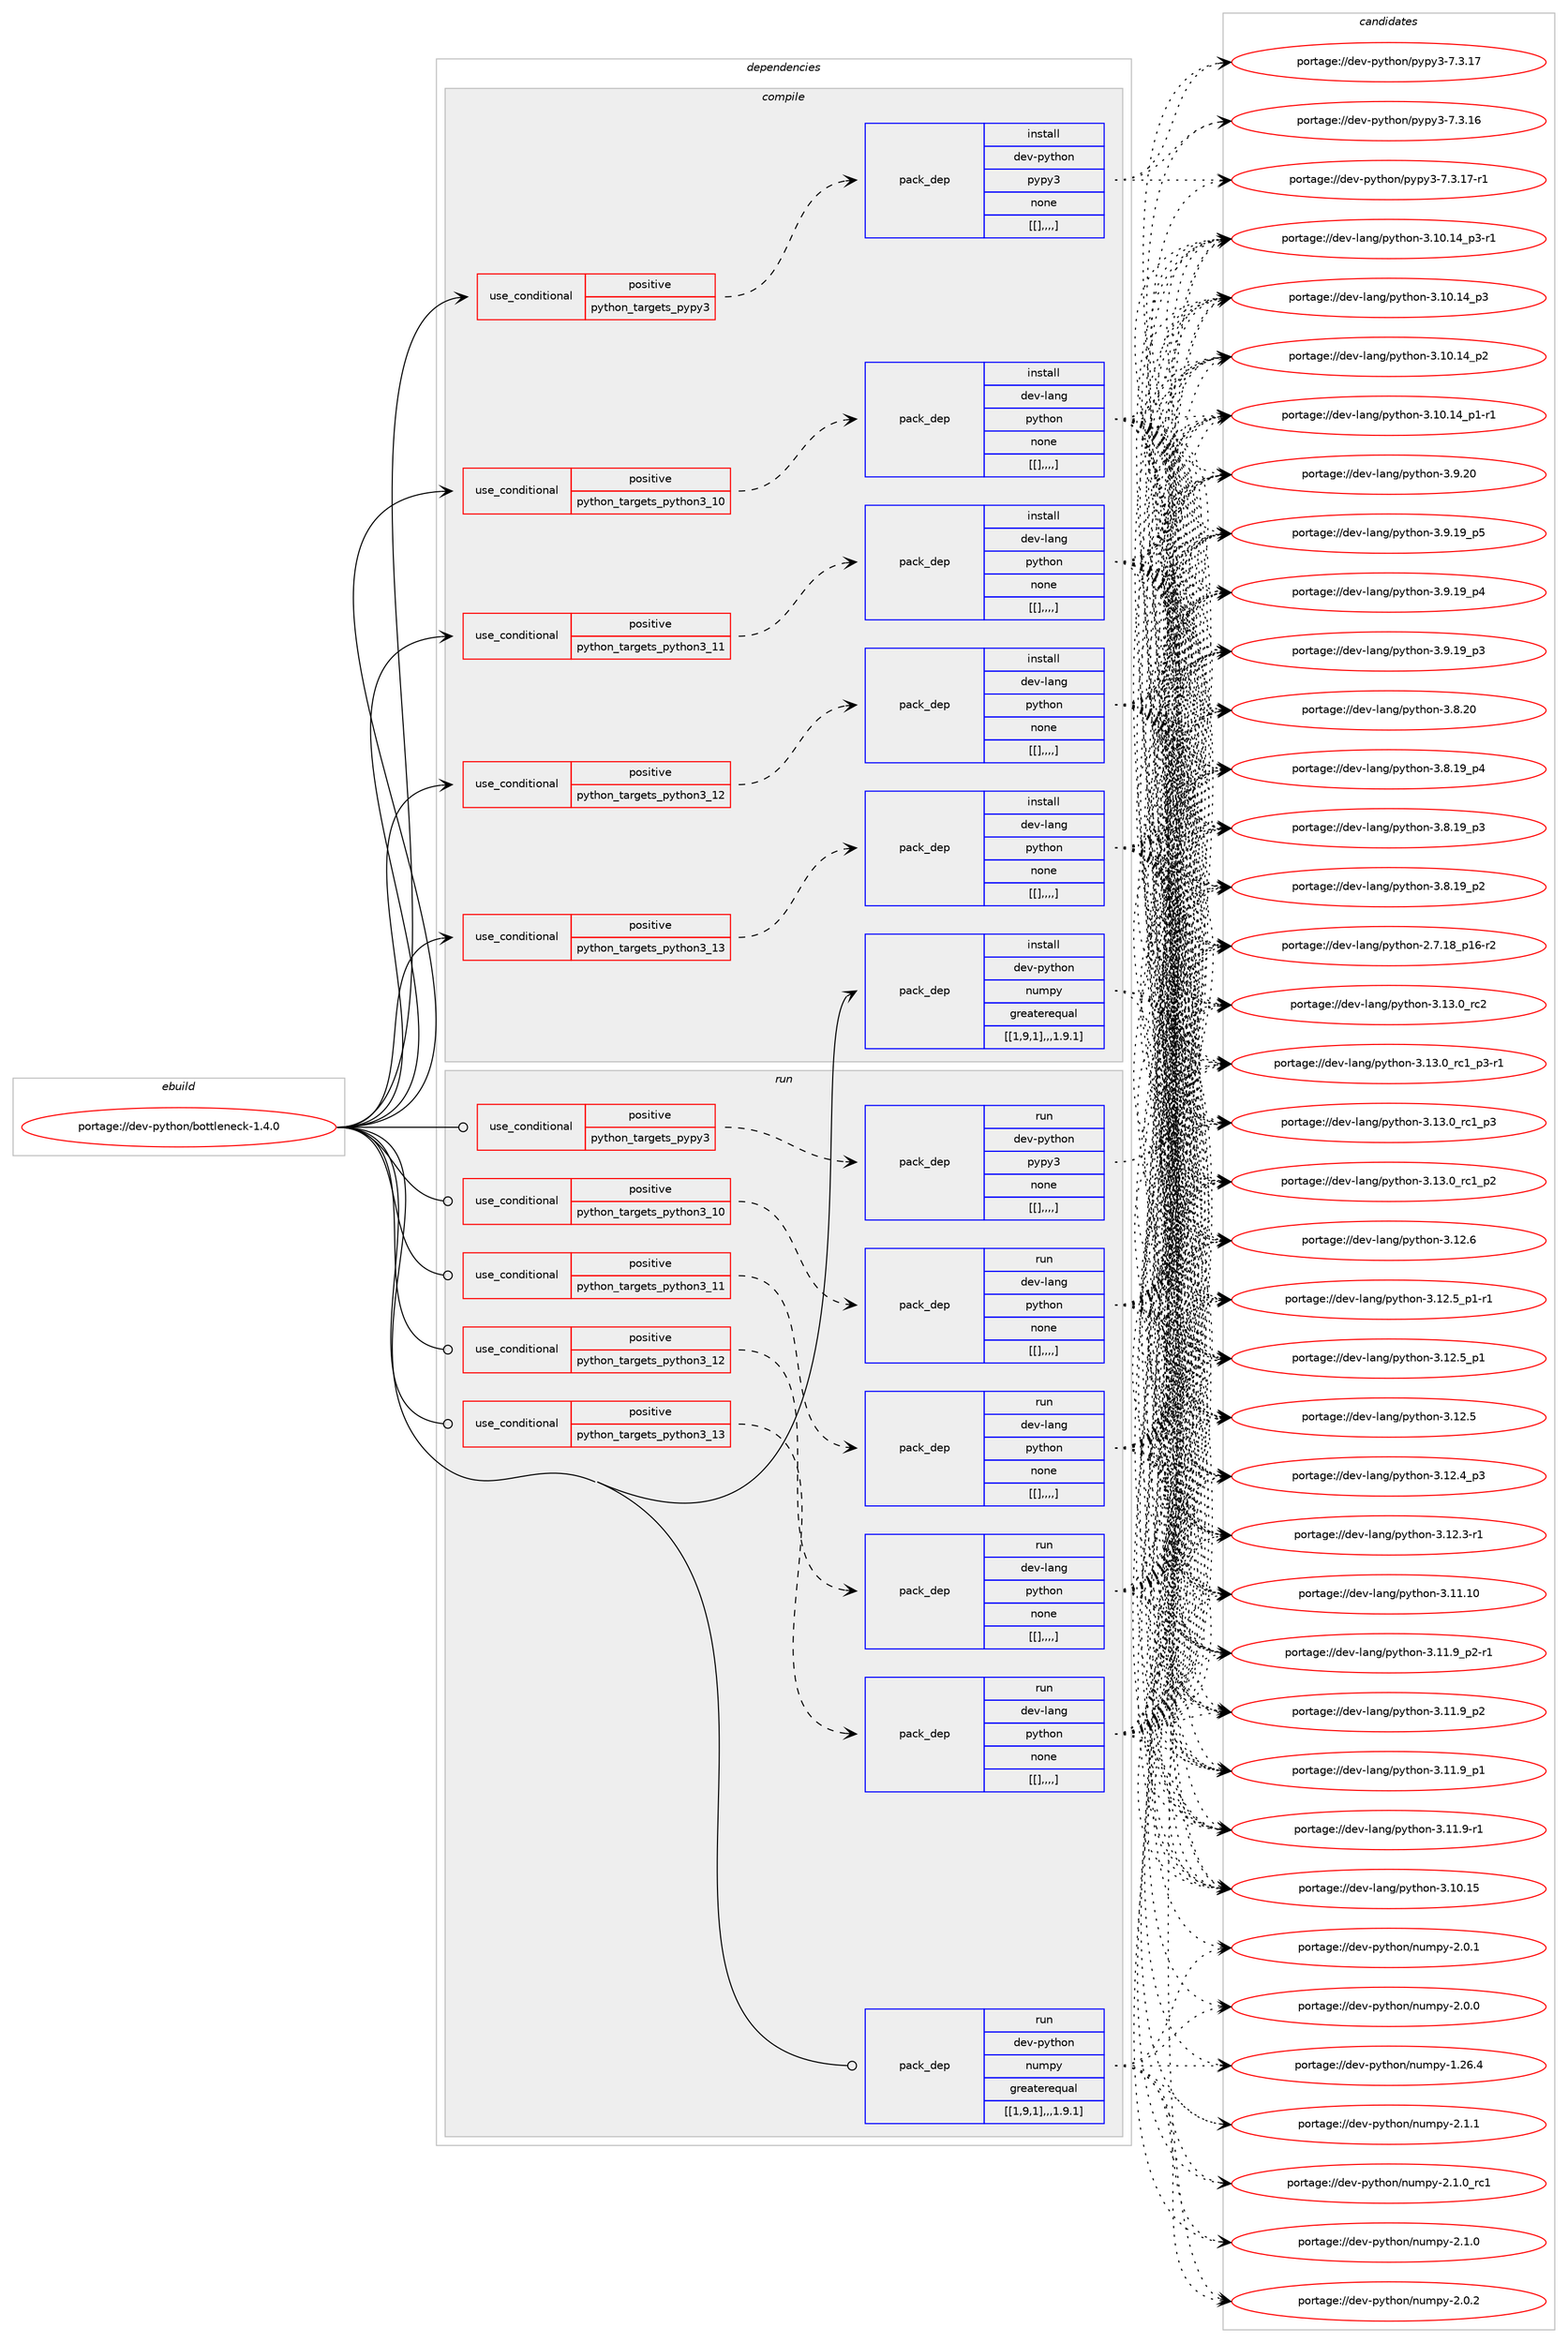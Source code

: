 digraph prolog {

# *************
# Graph options
# *************

newrank=true;
concentrate=true;
compound=true;
graph [rankdir=LR,fontname=Helvetica,fontsize=10,ranksep=1.5];#, ranksep=2.5, nodesep=0.2];
edge  [arrowhead=vee];
node  [fontname=Helvetica,fontsize=10];

# **********
# The ebuild
# **********

subgraph cluster_leftcol {
color=gray;
label=<<i>ebuild</i>>;
id [label="portage://dev-python/bottleneck-1.4.0", color=red, width=4, href="../dev-python/bottleneck-1.4.0.svg"];
}

# ****************
# The dependencies
# ****************

subgraph cluster_midcol {
color=gray;
label=<<i>dependencies</i>>;
subgraph cluster_compile {
fillcolor="#eeeeee";
style=filled;
label=<<i>compile</i>>;
subgraph cond31912 {
dependency143794 [label=<<TABLE BORDER="0" CELLBORDER="1" CELLSPACING="0" CELLPADDING="4"><TR><TD ROWSPAN="3" CELLPADDING="10">use_conditional</TD></TR><TR><TD>positive</TD></TR><TR><TD>python_targets_pypy3</TD></TR></TABLE>>, shape=none, color=red];
subgraph pack110669 {
dependency143795 [label=<<TABLE BORDER="0" CELLBORDER="1" CELLSPACING="0" CELLPADDING="4" WIDTH="220"><TR><TD ROWSPAN="6" CELLPADDING="30">pack_dep</TD></TR><TR><TD WIDTH="110">install</TD></TR><TR><TD>dev-python</TD></TR><TR><TD>pypy3</TD></TR><TR><TD>none</TD></TR><TR><TD>[[],,,,]</TD></TR></TABLE>>, shape=none, color=blue];
}
dependency143794:e -> dependency143795:w [weight=20,style="dashed",arrowhead="vee"];
}
id:e -> dependency143794:w [weight=20,style="solid",arrowhead="vee"];
subgraph cond31913 {
dependency143796 [label=<<TABLE BORDER="0" CELLBORDER="1" CELLSPACING="0" CELLPADDING="4"><TR><TD ROWSPAN="3" CELLPADDING="10">use_conditional</TD></TR><TR><TD>positive</TD></TR><TR><TD>python_targets_python3_10</TD></TR></TABLE>>, shape=none, color=red];
subgraph pack110670 {
dependency143797 [label=<<TABLE BORDER="0" CELLBORDER="1" CELLSPACING="0" CELLPADDING="4" WIDTH="220"><TR><TD ROWSPAN="6" CELLPADDING="30">pack_dep</TD></TR><TR><TD WIDTH="110">install</TD></TR><TR><TD>dev-lang</TD></TR><TR><TD>python</TD></TR><TR><TD>none</TD></TR><TR><TD>[[],,,,]</TD></TR></TABLE>>, shape=none, color=blue];
}
dependency143796:e -> dependency143797:w [weight=20,style="dashed",arrowhead="vee"];
}
id:e -> dependency143796:w [weight=20,style="solid",arrowhead="vee"];
subgraph cond31914 {
dependency143798 [label=<<TABLE BORDER="0" CELLBORDER="1" CELLSPACING="0" CELLPADDING="4"><TR><TD ROWSPAN="3" CELLPADDING="10">use_conditional</TD></TR><TR><TD>positive</TD></TR><TR><TD>python_targets_python3_11</TD></TR></TABLE>>, shape=none, color=red];
subgraph pack110671 {
dependency143799 [label=<<TABLE BORDER="0" CELLBORDER="1" CELLSPACING="0" CELLPADDING="4" WIDTH="220"><TR><TD ROWSPAN="6" CELLPADDING="30">pack_dep</TD></TR><TR><TD WIDTH="110">install</TD></TR><TR><TD>dev-lang</TD></TR><TR><TD>python</TD></TR><TR><TD>none</TD></TR><TR><TD>[[],,,,]</TD></TR></TABLE>>, shape=none, color=blue];
}
dependency143798:e -> dependency143799:w [weight=20,style="dashed",arrowhead="vee"];
}
id:e -> dependency143798:w [weight=20,style="solid",arrowhead="vee"];
subgraph cond31915 {
dependency143800 [label=<<TABLE BORDER="0" CELLBORDER="1" CELLSPACING="0" CELLPADDING="4"><TR><TD ROWSPAN="3" CELLPADDING="10">use_conditional</TD></TR><TR><TD>positive</TD></TR><TR><TD>python_targets_python3_12</TD></TR></TABLE>>, shape=none, color=red];
subgraph pack110672 {
dependency143801 [label=<<TABLE BORDER="0" CELLBORDER="1" CELLSPACING="0" CELLPADDING="4" WIDTH="220"><TR><TD ROWSPAN="6" CELLPADDING="30">pack_dep</TD></TR><TR><TD WIDTH="110">install</TD></TR><TR><TD>dev-lang</TD></TR><TR><TD>python</TD></TR><TR><TD>none</TD></TR><TR><TD>[[],,,,]</TD></TR></TABLE>>, shape=none, color=blue];
}
dependency143800:e -> dependency143801:w [weight=20,style="dashed",arrowhead="vee"];
}
id:e -> dependency143800:w [weight=20,style="solid",arrowhead="vee"];
subgraph cond31916 {
dependency143802 [label=<<TABLE BORDER="0" CELLBORDER="1" CELLSPACING="0" CELLPADDING="4"><TR><TD ROWSPAN="3" CELLPADDING="10">use_conditional</TD></TR><TR><TD>positive</TD></TR><TR><TD>python_targets_python3_13</TD></TR></TABLE>>, shape=none, color=red];
subgraph pack110673 {
dependency143803 [label=<<TABLE BORDER="0" CELLBORDER="1" CELLSPACING="0" CELLPADDING="4" WIDTH="220"><TR><TD ROWSPAN="6" CELLPADDING="30">pack_dep</TD></TR><TR><TD WIDTH="110">install</TD></TR><TR><TD>dev-lang</TD></TR><TR><TD>python</TD></TR><TR><TD>none</TD></TR><TR><TD>[[],,,,]</TD></TR></TABLE>>, shape=none, color=blue];
}
dependency143802:e -> dependency143803:w [weight=20,style="dashed",arrowhead="vee"];
}
id:e -> dependency143802:w [weight=20,style="solid",arrowhead="vee"];
subgraph pack110674 {
dependency143804 [label=<<TABLE BORDER="0" CELLBORDER="1" CELLSPACING="0" CELLPADDING="4" WIDTH="220"><TR><TD ROWSPAN="6" CELLPADDING="30">pack_dep</TD></TR><TR><TD WIDTH="110">install</TD></TR><TR><TD>dev-python</TD></TR><TR><TD>numpy</TD></TR><TR><TD>greaterequal</TD></TR><TR><TD>[[1,9,1],,,1.9.1]</TD></TR></TABLE>>, shape=none, color=blue];
}
id:e -> dependency143804:w [weight=20,style="solid",arrowhead="vee"];
}
subgraph cluster_compileandrun {
fillcolor="#eeeeee";
style=filled;
label=<<i>compile and run</i>>;
}
subgraph cluster_run {
fillcolor="#eeeeee";
style=filled;
label=<<i>run</i>>;
subgraph cond31917 {
dependency143805 [label=<<TABLE BORDER="0" CELLBORDER="1" CELLSPACING="0" CELLPADDING="4"><TR><TD ROWSPAN="3" CELLPADDING="10">use_conditional</TD></TR><TR><TD>positive</TD></TR><TR><TD>python_targets_pypy3</TD></TR></TABLE>>, shape=none, color=red];
subgraph pack110675 {
dependency143806 [label=<<TABLE BORDER="0" CELLBORDER="1" CELLSPACING="0" CELLPADDING="4" WIDTH="220"><TR><TD ROWSPAN="6" CELLPADDING="30">pack_dep</TD></TR><TR><TD WIDTH="110">run</TD></TR><TR><TD>dev-python</TD></TR><TR><TD>pypy3</TD></TR><TR><TD>none</TD></TR><TR><TD>[[],,,,]</TD></TR></TABLE>>, shape=none, color=blue];
}
dependency143805:e -> dependency143806:w [weight=20,style="dashed",arrowhead="vee"];
}
id:e -> dependency143805:w [weight=20,style="solid",arrowhead="odot"];
subgraph cond31918 {
dependency143807 [label=<<TABLE BORDER="0" CELLBORDER="1" CELLSPACING="0" CELLPADDING="4"><TR><TD ROWSPAN="3" CELLPADDING="10">use_conditional</TD></TR><TR><TD>positive</TD></TR><TR><TD>python_targets_python3_10</TD></TR></TABLE>>, shape=none, color=red];
subgraph pack110676 {
dependency143808 [label=<<TABLE BORDER="0" CELLBORDER="1" CELLSPACING="0" CELLPADDING="4" WIDTH="220"><TR><TD ROWSPAN="6" CELLPADDING="30">pack_dep</TD></TR><TR><TD WIDTH="110">run</TD></TR><TR><TD>dev-lang</TD></TR><TR><TD>python</TD></TR><TR><TD>none</TD></TR><TR><TD>[[],,,,]</TD></TR></TABLE>>, shape=none, color=blue];
}
dependency143807:e -> dependency143808:w [weight=20,style="dashed",arrowhead="vee"];
}
id:e -> dependency143807:w [weight=20,style="solid",arrowhead="odot"];
subgraph cond31919 {
dependency143809 [label=<<TABLE BORDER="0" CELLBORDER="1" CELLSPACING="0" CELLPADDING="4"><TR><TD ROWSPAN="3" CELLPADDING="10">use_conditional</TD></TR><TR><TD>positive</TD></TR><TR><TD>python_targets_python3_11</TD></TR></TABLE>>, shape=none, color=red];
subgraph pack110677 {
dependency143810 [label=<<TABLE BORDER="0" CELLBORDER="1" CELLSPACING="0" CELLPADDING="4" WIDTH="220"><TR><TD ROWSPAN="6" CELLPADDING="30">pack_dep</TD></TR><TR><TD WIDTH="110">run</TD></TR><TR><TD>dev-lang</TD></TR><TR><TD>python</TD></TR><TR><TD>none</TD></TR><TR><TD>[[],,,,]</TD></TR></TABLE>>, shape=none, color=blue];
}
dependency143809:e -> dependency143810:w [weight=20,style="dashed",arrowhead="vee"];
}
id:e -> dependency143809:w [weight=20,style="solid",arrowhead="odot"];
subgraph cond31920 {
dependency143811 [label=<<TABLE BORDER="0" CELLBORDER="1" CELLSPACING="0" CELLPADDING="4"><TR><TD ROWSPAN="3" CELLPADDING="10">use_conditional</TD></TR><TR><TD>positive</TD></TR><TR><TD>python_targets_python3_12</TD></TR></TABLE>>, shape=none, color=red];
subgraph pack110678 {
dependency143812 [label=<<TABLE BORDER="0" CELLBORDER="1" CELLSPACING="0" CELLPADDING="4" WIDTH="220"><TR><TD ROWSPAN="6" CELLPADDING="30">pack_dep</TD></TR><TR><TD WIDTH="110">run</TD></TR><TR><TD>dev-lang</TD></TR><TR><TD>python</TD></TR><TR><TD>none</TD></TR><TR><TD>[[],,,,]</TD></TR></TABLE>>, shape=none, color=blue];
}
dependency143811:e -> dependency143812:w [weight=20,style="dashed",arrowhead="vee"];
}
id:e -> dependency143811:w [weight=20,style="solid",arrowhead="odot"];
subgraph cond31921 {
dependency143813 [label=<<TABLE BORDER="0" CELLBORDER="1" CELLSPACING="0" CELLPADDING="4"><TR><TD ROWSPAN="3" CELLPADDING="10">use_conditional</TD></TR><TR><TD>positive</TD></TR><TR><TD>python_targets_python3_13</TD></TR></TABLE>>, shape=none, color=red];
subgraph pack110679 {
dependency143814 [label=<<TABLE BORDER="0" CELLBORDER="1" CELLSPACING="0" CELLPADDING="4" WIDTH="220"><TR><TD ROWSPAN="6" CELLPADDING="30">pack_dep</TD></TR><TR><TD WIDTH="110">run</TD></TR><TR><TD>dev-lang</TD></TR><TR><TD>python</TD></TR><TR><TD>none</TD></TR><TR><TD>[[],,,,]</TD></TR></TABLE>>, shape=none, color=blue];
}
dependency143813:e -> dependency143814:w [weight=20,style="dashed",arrowhead="vee"];
}
id:e -> dependency143813:w [weight=20,style="solid",arrowhead="odot"];
subgraph pack110680 {
dependency143815 [label=<<TABLE BORDER="0" CELLBORDER="1" CELLSPACING="0" CELLPADDING="4" WIDTH="220"><TR><TD ROWSPAN="6" CELLPADDING="30">pack_dep</TD></TR><TR><TD WIDTH="110">run</TD></TR><TR><TD>dev-python</TD></TR><TR><TD>numpy</TD></TR><TR><TD>greaterequal</TD></TR><TR><TD>[[1,9,1],,,1.9.1]</TD></TR></TABLE>>, shape=none, color=blue];
}
id:e -> dependency143815:w [weight=20,style="solid",arrowhead="odot"];
}
}

# **************
# The candidates
# **************

subgraph cluster_choices {
rank=same;
color=gray;
label=<<i>candidates</i>>;

subgraph choice110669 {
color=black;
nodesep=1;
choice100101118451121211161041111104711212111212151455546514649554511449 [label="portage://dev-python/pypy3-7.3.17-r1", color=red, width=4,href="../dev-python/pypy3-7.3.17-r1.svg"];
choice10010111845112121116104111110471121211121215145554651464955 [label="portage://dev-python/pypy3-7.3.17", color=red, width=4,href="../dev-python/pypy3-7.3.17.svg"];
choice10010111845112121116104111110471121211121215145554651464954 [label="portage://dev-python/pypy3-7.3.16", color=red, width=4,href="../dev-python/pypy3-7.3.16.svg"];
dependency143795:e -> choice100101118451121211161041111104711212111212151455546514649554511449:w [style=dotted,weight="100"];
dependency143795:e -> choice10010111845112121116104111110471121211121215145554651464955:w [style=dotted,weight="100"];
dependency143795:e -> choice10010111845112121116104111110471121211121215145554651464954:w [style=dotted,weight="100"];
}
subgraph choice110670 {
color=black;
nodesep=1;
choice10010111845108971101034711212111610411111045514649514648951149950 [label="portage://dev-lang/python-3.13.0_rc2", color=red, width=4,href="../dev-lang/python-3.13.0_rc2.svg"];
choice1001011184510897110103471121211161041111104551464951464895114994995112514511449 [label="portage://dev-lang/python-3.13.0_rc1_p3-r1", color=red, width=4,href="../dev-lang/python-3.13.0_rc1_p3-r1.svg"];
choice100101118451089711010347112121116104111110455146495146489511499499511251 [label="portage://dev-lang/python-3.13.0_rc1_p3", color=red, width=4,href="../dev-lang/python-3.13.0_rc1_p3.svg"];
choice100101118451089711010347112121116104111110455146495146489511499499511250 [label="portage://dev-lang/python-3.13.0_rc1_p2", color=red, width=4,href="../dev-lang/python-3.13.0_rc1_p2.svg"];
choice10010111845108971101034711212111610411111045514649504654 [label="portage://dev-lang/python-3.12.6", color=red, width=4,href="../dev-lang/python-3.12.6.svg"];
choice1001011184510897110103471121211161041111104551464950465395112494511449 [label="portage://dev-lang/python-3.12.5_p1-r1", color=red, width=4,href="../dev-lang/python-3.12.5_p1-r1.svg"];
choice100101118451089711010347112121116104111110455146495046539511249 [label="portage://dev-lang/python-3.12.5_p1", color=red, width=4,href="../dev-lang/python-3.12.5_p1.svg"];
choice10010111845108971101034711212111610411111045514649504653 [label="portage://dev-lang/python-3.12.5", color=red, width=4,href="../dev-lang/python-3.12.5.svg"];
choice100101118451089711010347112121116104111110455146495046529511251 [label="portage://dev-lang/python-3.12.4_p3", color=red, width=4,href="../dev-lang/python-3.12.4_p3.svg"];
choice100101118451089711010347112121116104111110455146495046514511449 [label="portage://dev-lang/python-3.12.3-r1", color=red, width=4,href="../dev-lang/python-3.12.3-r1.svg"];
choice1001011184510897110103471121211161041111104551464949464948 [label="portage://dev-lang/python-3.11.10", color=red, width=4,href="../dev-lang/python-3.11.10.svg"];
choice1001011184510897110103471121211161041111104551464949465795112504511449 [label="portage://dev-lang/python-3.11.9_p2-r1", color=red, width=4,href="../dev-lang/python-3.11.9_p2-r1.svg"];
choice100101118451089711010347112121116104111110455146494946579511250 [label="portage://dev-lang/python-3.11.9_p2", color=red, width=4,href="../dev-lang/python-3.11.9_p2.svg"];
choice100101118451089711010347112121116104111110455146494946579511249 [label="portage://dev-lang/python-3.11.9_p1", color=red, width=4,href="../dev-lang/python-3.11.9_p1.svg"];
choice100101118451089711010347112121116104111110455146494946574511449 [label="portage://dev-lang/python-3.11.9-r1", color=red, width=4,href="../dev-lang/python-3.11.9-r1.svg"];
choice1001011184510897110103471121211161041111104551464948464953 [label="portage://dev-lang/python-3.10.15", color=red, width=4,href="../dev-lang/python-3.10.15.svg"];
choice100101118451089711010347112121116104111110455146494846495295112514511449 [label="portage://dev-lang/python-3.10.14_p3-r1", color=red, width=4,href="../dev-lang/python-3.10.14_p3-r1.svg"];
choice10010111845108971101034711212111610411111045514649484649529511251 [label="portage://dev-lang/python-3.10.14_p3", color=red, width=4,href="../dev-lang/python-3.10.14_p3.svg"];
choice10010111845108971101034711212111610411111045514649484649529511250 [label="portage://dev-lang/python-3.10.14_p2", color=red, width=4,href="../dev-lang/python-3.10.14_p2.svg"];
choice100101118451089711010347112121116104111110455146494846495295112494511449 [label="portage://dev-lang/python-3.10.14_p1-r1", color=red, width=4,href="../dev-lang/python-3.10.14_p1-r1.svg"];
choice10010111845108971101034711212111610411111045514657465048 [label="portage://dev-lang/python-3.9.20", color=red, width=4,href="../dev-lang/python-3.9.20.svg"];
choice100101118451089711010347112121116104111110455146574649579511253 [label="portage://dev-lang/python-3.9.19_p5", color=red, width=4,href="../dev-lang/python-3.9.19_p5.svg"];
choice100101118451089711010347112121116104111110455146574649579511252 [label="portage://dev-lang/python-3.9.19_p4", color=red, width=4,href="../dev-lang/python-3.9.19_p4.svg"];
choice100101118451089711010347112121116104111110455146574649579511251 [label="portage://dev-lang/python-3.9.19_p3", color=red, width=4,href="../dev-lang/python-3.9.19_p3.svg"];
choice10010111845108971101034711212111610411111045514656465048 [label="portage://dev-lang/python-3.8.20", color=red, width=4,href="../dev-lang/python-3.8.20.svg"];
choice100101118451089711010347112121116104111110455146564649579511252 [label="portage://dev-lang/python-3.8.19_p4", color=red, width=4,href="../dev-lang/python-3.8.19_p4.svg"];
choice100101118451089711010347112121116104111110455146564649579511251 [label="portage://dev-lang/python-3.8.19_p3", color=red, width=4,href="../dev-lang/python-3.8.19_p3.svg"];
choice100101118451089711010347112121116104111110455146564649579511250 [label="portage://dev-lang/python-3.8.19_p2", color=red, width=4,href="../dev-lang/python-3.8.19_p2.svg"];
choice100101118451089711010347112121116104111110455046554649569511249544511450 [label="portage://dev-lang/python-2.7.18_p16-r2", color=red, width=4,href="../dev-lang/python-2.7.18_p16-r2.svg"];
dependency143797:e -> choice10010111845108971101034711212111610411111045514649514648951149950:w [style=dotted,weight="100"];
dependency143797:e -> choice1001011184510897110103471121211161041111104551464951464895114994995112514511449:w [style=dotted,weight="100"];
dependency143797:e -> choice100101118451089711010347112121116104111110455146495146489511499499511251:w [style=dotted,weight="100"];
dependency143797:e -> choice100101118451089711010347112121116104111110455146495146489511499499511250:w [style=dotted,weight="100"];
dependency143797:e -> choice10010111845108971101034711212111610411111045514649504654:w [style=dotted,weight="100"];
dependency143797:e -> choice1001011184510897110103471121211161041111104551464950465395112494511449:w [style=dotted,weight="100"];
dependency143797:e -> choice100101118451089711010347112121116104111110455146495046539511249:w [style=dotted,weight="100"];
dependency143797:e -> choice10010111845108971101034711212111610411111045514649504653:w [style=dotted,weight="100"];
dependency143797:e -> choice100101118451089711010347112121116104111110455146495046529511251:w [style=dotted,weight="100"];
dependency143797:e -> choice100101118451089711010347112121116104111110455146495046514511449:w [style=dotted,weight="100"];
dependency143797:e -> choice1001011184510897110103471121211161041111104551464949464948:w [style=dotted,weight="100"];
dependency143797:e -> choice1001011184510897110103471121211161041111104551464949465795112504511449:w [style=dotted,weight="100"];
dependency143797:e -> choice100101118451089711010347112121116104111110455146494946579511250:w [style=dotted,weight="100"];
dependency143797:e -> choice100101118451089711010347112121116104111110455146494946579511249:w [style=dotted,weight="100"];
dependency143797:e -> choice100101118451089711010347112121116104111110455146494946574511449:w [style=dotted,weight="100"];
dependency143797:e -> choice1001011184510897110103471121211161041111104551464948464953:w [style=dotted,weight="100"];
dependency143797:e -> choice100101118451089711010347112121116104111110455146494846495295112514511449:w [style=dotted,weight="100"];
dependency143797:e -> choice10010111845108971101034711212111610411111045514649484649529511251:w [style=dotted,weight="100"];
dependency143797:e -> choice10010111845108971101034711212111610411111045514649484649529511250:w [style=dotted,weight="100"];
dependency143797:e -> choice100101118451089711010347112121116104111110455146494846495295112494511449:w [style=dotted,weight="100"];
dependency143797:e -> choice10010111845108971101034711212111610411111045514657465048:w [style=dotted,weight="100"];
dependency143797:e -> choice100101118451089711010347112121116104111110455146574649579511253:w [style=dotted,weight="100"];
dependency143797:e -> choice100101118451089711010347112121116104111110455146574649579511252:w [style=dotted,weight="100"];
dependency143797:e -> choice100101118451089711010347112121116104111110455146574649579511251:w [style=dotted,weight="100"];
dependency143797:e -> choice10010111845108971101034711212111610411111045514656465048:w [style=dotted,weight="100"];
dependency143797:e -> choice100101118451089711010347112121116104111110455146564649579511252:w [style=dotted,weight="100"];
dependency143797:e -> choice100101118451089711010347112121116104111110455146564649579511251:w [style=dotted,weight="100"];
dependency143797:e -> choice100101118451089711010347112121116104111110455146564649579511250:w [style=dotted,weight="100"];
dependency143797:e -> choice100101118451089711010347112121116104111110455046554649569511249544511450:w [style=dotted,weight="100"];
}
subgraph choice110671 {
color=black;
nodesep=1;
choice10010111845108971101034711212111610411111045514649514648951149950 [label="portage://dev-lang/python-3.13.0_rc2", color=red, width=4,href="../dev-lang/python-3.13.0_rc2.svg"];
choice1001011184510897110103471121211161041111104551464951464895114994995112514511449 [label="portage://dev-lang/python-3.13.0_rc1_p3-r1", color=red, width=4,href="../dev-lang/python-3.13.0_rc1_p3-r1.svg"];
choice100101118451089711010347112121116104111110455146495146489511499499511251 [label="portage://dev-lang/python-3.13.0_rc1_p3", color=red, width=4,href="../dev-lang/python-3.13.0_rc1_p3.svg"];
choice100101118451089711010347112121116104111110455146495146489511499499511250 [label="portage://dev-lang/python-3.13.0_rc1_p2", color=red, width=4,href="../dev-lang/python-3.13.0_rc1_p2.svg"];
choice10010111845108971101034711212111610411111045514649504654 [label="portage://dev-lang/python-3.12.6", color=red, width=4,href="../dev-lang/python-3.12.6.svg"];
choice1001011184510897110103471121211161041111104551464950465395112494511449 [label="portage://dev-lang/python-3.12.5_p1-r1", color=red, width=4,href="../dev-lang/python-3.12.5_p1-r1.svg"];
choice100101118451089711010347112121116104111110455146495046539511249 [label="portage://dev-lang/python-3.12.5_p1", color=red, width=4,href="../dev-lang/python-3.12.5_p1.svg"];
choice10010111845108971101034711212111610411111045514649504653 [label="portage://dev-lang/python-3.12.5", color=red, width=4,href="../dev-lang/python-3.12.5.svg"];
choice100101118451089711010347112121116104111110455146495046529511251 [label="portage://dev-lang/python-3.12.4_p3", color=red, width=4,href="../dev-lang/python-3.12.4_p3.svg"];
choice100101118451089711010347112121116104111110455146495046514511449 [label="portage://dev-lang/python-3.12.3-r1", color=red, width=4,href="../dev-lang/python-3.12.3-r1.svg"];
choice1001011184510897110103471121211161041111104551464949464948 [label="portage://dev-lang/python-3.11.10", color=red, width=4,href="../dev-lang/python-3.11.10.svg"];
choice1001011184510897110103471121211161041111104551464949465795112504511449 [label="portage://dev-lang/python-3.11.9_p2-r1", color=red, width=4,href="../dev-lang/python-3.11.9_p2-r1.svg"];
choice100101118451089711010347112121116104111110455146494946579511250 [label="portage://dev-lang/python-3.11.9_p2", color=red, width=4,href="../dev-lang/python-3.11.9_p2.svg"];
choice100101118451089711010347112121116104111110455146494946579511249 [label="portage://dev-lang/python-3.11.9_p1", color=red, width=4,href="../dev-lang/python-3.11.9_p1.svg"];
choice100101118451089711010347112121116104111110455146494946574511449 [label="portage://dev-lang/python-3.11.9-r1", color=red, width=4,href="../dev-lang/python-3.11.9-r1.svg"];
choice1001011184510897110103471121211161041111104551464948464953 [label="portage://dev-lang/python-3.10.15", color=red, width=4,href="../dev-lang/python-3.10.15.svg"];
choice100101118451089711010347112121116104111110455146494846495295112514511449 [label="portage://dev-lang/python-3.10.14_p3-r1", color=red, width=4,href="../dev-lang/python-3.10.14_p3-r1.svg"];
choice10010111845108971101034711212111610411111045514649484649529511251 [label="portage://dev-lang/python-3.10.14_p3", color=red, width=4,href="../dev-lang/python-3.10.14_p3.svg"];
choice10010111845108971101034711212111610411111045514649484649529511250 [label="portage://dev-lang/python-3.10.14_p2", color=red, width=4,href="../dev-lang/python-3.10.14_p2.svg"];
choice100101118451089711010347112121116104111110455146494846495295112494511449 [label="portage://dev-lang/python-3.10.14_p1-r1", color=red, width=4,href="../dev-lang/python-3.10.14_p1-r1.svg"];
choice10010111845108971101034711212111610411111045514657465048 [label="portage://dev-lang/python-3.9.20", color=red, width=4,href="../dev-lang/python-3.9.20.svg"];
choice100101118451089711010347112121116104111110455146574649579511253 [label="portage://dev-lang/python-3.9.19_p5", color=red, width=4,href="../dev-lang/python-3.9.19_p5.svg"];
choice100101118451089711010347112121116104111110455146574649579511252 [label="portage://dev-lang/python-3.9.19_p4", color=red, width=4,href="../dev-lang/python-3.9.19_p4.svg"];
choice100101118451089711010347112121116104111110455146574649579511251 [label="portage://dev-lang/python-3.9.19_p3", color=red, width=4,href="../dev-lang/python-3.9.19_p3.svg"];
choice10010111845108971101034711212111610411111045514656465048 [label="portage://dev-lang/python-3.8.20", color=red, width=4,href="../dev-lang/python-3.8.20.svg"];
choice100101118451089711010347112121116104111110455146564649579511252 [label="portage://dev-lang/python-3.8.19_p4", color=red, width=4,href="../dev-lang/python-3.8.19_p4.svg"];
choice100101118451089711010347112121116104111110455146564649579511251 [label="portage://dev-lang/python-3.8.19_p3", color=red, width=4,href="../dev-lang/python-3.8.19_p3.svg"];
choice100101118451089711010347112121116104111110455146564649579511250 [label="portage://dev-lang/python-3.8.19_p2", color=red, width=4,href="../dev-lang/python-3.8.19_p2.svg"];
choice100101118451089711010347112121116104111110455046554649569511249544511450 [label="portage://dev-lang/python-2.7.18_p16-r2", color=red, width=4,href="../dev-lang/python-2.7.18_p16-r2.svg"];
dependency143799:e -> choice10010111845108971101034711212111610411111045514649514648951149950:w [style=dotted,weight="100"];
dependency143799:e -> choice1001011184510897110103471121211161041111104551464951464895114994995112514511449:w [style=dotted,weight="100"];
dependency143799:e -> choice100101118451089711010347112121116104111110455146495146489511499499511251:w [style=dotted,weight="100"];
dependency143799:e -> choice100101118451089711010347112121116104111110455146495146489511499499511250:w [style=dotted,weight="100"];
dependency143799:e -> choice10010111845108971101034711212111610411111045514649504654:w [style=dotted,weight="100"];
dependency143799:e -> choice1001011184510897110103471121211161041111104551464950465395112494511449:w [style=dotted,weight="100"];
dependency143799:e -> choice100101118451089711010347112121116104111110455146495046539511249:w [style=dotted,weight="100"];
dependency143799:e -> choice10010111845108971101034711212111610411111045514649504653:w [style=dotted,weight="100"];
dependency143799:e -> choice100101118451089711010347112121116104111110455146495046529511251:w [style=dotted,weight="100"];
dependency143799:e -> choice100101118451089711010347112121116104111110455146495046514511449:w [style=dotted,weight="100"];
dependency143799:e -> choice1001011184510897110103471121211161041111104551464949464948:w [style=dotted,weight="100"];
dependency143799:e -> choice1001011184510897110103471121211161041111104551464949465795112504511449:w [style=dotted,weight="100"];
dependency143799:e -> choice100101118451089711010347112121116104111110455146494946579511250:w [style=dotted,weight="100"];
dependency143799:e -> choice100101118451089711010347112121116104111110455146494946579511249:w [style=dotted,weight="100"];
dependency143799:e -> choice100101118451089711010347112121116104111110455146494946574511449:w [style=dotted,weight="100"];
dependency143799:e -> choice1001011184510897110103471121211161041111104551464948464953:w [style=dotted,weight="100"];
dependency143799:e -> choice100101118451089711010347112121116104111110455146494846495295112514511449:w [style=dotted,weight="100"];
dependency143799:e -> choice10010111845108971101034711212111610411111045514649484649529511251:w [style=dotted,weight="100"];
dependency143799:e -> choice10010111845108971101034711212111610411111045514649484649529511250:w [style=dotted,weight="100"];
dependency143799:e -> choice100101118451089711010347112121116104111110455146494846495295112494511449:w [style=dotted,weight="100"];
dependency143799:e -> choice10010111845108971101034711212111610411111045514657465048:w [style=dotted,weight="100"];
dependency143799:e -> choice100101118451089711010347112121116104111110455146574649579511253:w [style=dotted,weight="100"];
dependency143799:e -> choice100101118451089711010347112121116104111110455146574649579511252:w [style=dotted,weight="100"];
dependency143799:e -> choice100101118451089711010347112121116104111110455146574649579511251:w [style=dotted,weight="100"];
dependency143799:e -> choice10010111845108971101034711212111610411111045514656465048:w [style=dotted,weight="100"];
dependency143799:e -> choice100101118451089711010347112121116104111110455146564649579511252:w [style=dotted,weight="100"];
dependency143799:e -> choice100101118451089711010347112121116104111110455146564649579511251:w [style=dotted,weight="100"];
dependency143799:e -> choice100101118451089711010347112121116104111110455146564649579511250:w [style=dotted,weight="100"];
dependency143799:e -> choice100101118451089711010347112121116104111110455046554649569511249544511450:w [style=dotted,weight="100"];
}
subgraph choice110672 {
color=black;
nodesep=1;
choice10010111845108971101034711212111610411111045514649514648951149950 [label="portage://dev-lang/python-3.13.0_rc2", color=red, width=4,href="../dev-lang/python-3.13.0_rc2.svg"];
choice1001011184510897110103471121211161041111104551464951464895114994995112514511449 [label="portage://dev-lang/python-3.13.0_rc1_p3-r1", color=red, width=4,href="../dev-lang/python-3.13.0_rc1_p3-r1.svg"];
choice100101118451089711010347112121116104111110455146495146489511499499511251 [label="portage://dev-lang/python-3.13.0_rc1_p3", color=red, width=4,href="../dev-lang/python-3.13.0_rc1_p3.svg"];
choice100101118451089711010347112121116104111110455146495146489511499499511250 [label="portage://dev-lang/python-3.13.0_rc1_p2", color=red, width=4,href="../dev-lang/python-3.13.0_rc1_p2.svg"];
choice10010111845108971101034711212111610411111045514649504654 [label="portage://dev-lang/python-3.12.6", color=red, width=4,href="../dev-lang/python-3.12.6.svg"];
choice1001011184510897110103471121211161041111104551464950465395112494511449 [label="portage://dev-lang/python-3.12.5_p1-r1", color=red, width=4,href="../dev-lang/python-3.12.5_p1-r1.svg"];
choice100101118451089711010347112121116104111110455146495046539511249 [label="portage://dev-lang/python-3.12.5_p1", color=red, width=4,href="../dev-lang/python-3.12.5_p1.svg"];
choice10010111845108971101034711212111610411111045514649504653 [label="portage://dev-lang/python-3.12.5", color=red, width=4,href="../dev-lang/python-3.12.5.svg"];
choice100101118451089711010347112121116104111110455146495046529511251 [label="portage://dev-lang/python-3.12.4_p3", color=red, width=4,href="../dev-lang/python-3.12.4_p3.svg"];
choice100101118451089711010347112121116104111110455146495046514511449 [label="portage://dev-lang/python-3.12.3-r1", color=red, width=4,href="../dev-lang/python-3.12.3-r1.svg"];
choice1001011184510897110103471121211161041111104551464949464948 [label="portage://dev-lang/python-3.11.10", color=red, width=4,href="../dev-lang/python-3.11.10.svg"];
choice1001011184510897110103471121211161041111104551464949465795112504511449 [label="portage://dev-lang/python-3.11.9_p2-r1", color=red, width=4,href="../dev-lang/python-3.11.9_p2-r1.svg"];
choice100101118451089711010347112121116104111110455146494946579511250 [label="portage://dev-lang/python-3.11.9_p2", color=red, width=4,href="../dev-lang/python-3.11.9_p2.svg"];
choice100101118451089711010347112121116104111110455146494946579511249 [label="portage://dev-lang/python-3.11.9_p1", color=red, width=4,href="../dev-lang/python-3.11.9_p1.svg"];
choice100101118451089711010347112121116104111110455146494946574511449 [label="portage://dev-lang/python-3.11.9-r1", color=red, width=4,href="../dev-lang/python-3.11.9-r1.svg"];
choice1001011184510897110103471121211161041111104551464948464953 [label="portage://dev-lang/python-3.10.15", color=red, width=4,href="../dev-lang/python-3.10.15.svg"];
choice100101118451089711010347112121116104111110455146494846495295112514511449 [label="portage://dev-lang/python-3.10.14_p3-r1", color=red, width=4,href="../dev-lang/python-3.10.14_p3-r1.svg"];
choice10010111845108971101034711212111610411111045514649484649529511251 [label="portage://dev-lang/python-3.10.14_p3", color=red, width=4,href="../dev-lang/python-3.10.14_p3.svg"];
choice10010111845108971101034711212111610411111045514649484649529511250 [label="portage://dev-lang/python-3.10.14_p2", color=red, width=4,href="../dev-lang/python-3.10.14_p2.svg"];
choice100101118451089711010347112121116104111110455146494846495295112494511449 [label="portage://dev-lang/python-3.10.14_p1-r1", color=red, width=4,href="../dev-lang/python-3.10.14_p1-r1.svg"];
choice10010111845108971101034711212111610411111045514657465048 [label="portage://dev-lang/python-3.9.20", color=red, width=4,href="../dev-lang/python-3.9.20.svg"];
choice100101118451089711010347112121116104111110455146574649579511253 [label="portage://dev-lang/python-3.9.19_p5", color=red, width=4,href="../dev-lang/python-3.9.19_p5.svg"];
choice100101118451089711010347112121116104111110455146574649579511252 [label="portage://dev-lang/python-3.9.19_p4", color=red, width=4,href="../dev-lang/python-3.9.19_p4.svg"];
choice100101118451089711010347112121116104111110455146574649579511251 [label="portage://dev-lang/python-3.9.19_p3", color=red, width=4,href="../dev-lang/python-3.9.19_p3.svg"];
choice10010111845108971101034711212111610411111045514656465048 [label="portage://dev-lang/python-3.8.20", color=red, width=4,href="../dev-lang/python-3.8.20.svg"];
choice100101118451089711010347112121116104111110455146564649579511252 [label="portage://dev-lang/python-3.8.19_p4", color=red, width=4,href="../dev-lang/python-3.8.19_p4.svg"];
choice100101118451089711010347112121116104111110455146564649579511251 [label="portage://dev-lang/python-3.8.19_p3", color=red, width=4,href="../dev-lang/python-3.8.19_p3.svg"];
choice100101118451089711010347112121116104111110455146564649579511250 [label="portage://dev-lang/python-3.8.19_p2", color=red, width=4,href="../dev-lang/python-3.8.19_p2.svg"];
choice100101118451089711010347112121116104111110455046554649569511249544511450 [label="portage://dev-lang/python-2.7.18_p16-r2", color=red, width=4,href="../dev-lang/python-2.7.18_p16-r2.svg"];
dependency143801:e -> choice10010111845108971101034711212111610411111045514649514648951149950:w [style=dotted,weight="100"];
dependency143801:e -> choice1001011184510897110103471121211161041111104551464951464895114994995112514511449:w [style=dotted,weight="100"];
dependency143801:e -> choice100101118451089711010347112121116104111110455146495146489511499499511251:w [style=dotted,weight="100"];
dependency143801:e -> choice100101118451089711010347112121116104111110455146495146489511499499511250:w [style=dotted,weight="100"];
dependency143801:e -> choice10010111845108971101034711212111610411111045514649504654:w [style=dotted,weight="100"];
dependency143801:e -> choice1001011184510897110103471121211161041111104551464950465395112494511449:w [style=dotted,weight="100"];
dependency143801:e -> choice100101118451089711010347112121116104111110455146495046539511249:w [style=dotted,weight="100"];
dependency143801:e -> choice10010111845108971101034711212111610411111045514649504653:w [style=dotted,weight="100"];
dependency143801:e -> choice100101118451089711010347112121116104111110455146495046529511251:w [style=dotted,weight="100"];
dependency143801:e -> choice100101118451089711010347112121116104111110455146495046514511449:w [style=dotted,weight="100"];
dependency143801:e -> choice1001011184510897110103471121211161041111104551464949464948:w [style=dotted,weight="100"];
dependency143801:e -> choice1001011184510897110103471121211161041111104551464949465795112504511449:w [style=dotted,weight="100"];
dependency143801:e -> choice100101118451089711010347112121116104111110455146494946579511250:w [style=dotted,weight="100"];
dependency143801:e -> choice100101118451089711010347112121116104111110455146494946579511249:w [style=dotted,weight="100"];
dependency143801:e -> choice100101118451089711010347112121116104111110455146494946574511449:w [style=dotted,weight="100"];
dependency143801:e -> choice1001011184510897110103471121211161041111104551464948464953:w [style=dotted,weight="100"];
dependency143801:e -> choice100101118451089711010347112121116104111110455146494846495295112514511449:w [style=dotted,weight="100"];
dependency143801:e -> choice10010111845108971101034711212111610411111045514649484649529511251:w [style=dotted,weight="100"];
dependency143801:e -> choice10010111845108971101034711212111610411111045514649484649529511250:w [style=dotted,weight="100"];
dependency143801:e -> choice100101118451089711010347112121116104111110455146494846495295112494511449:w [style=dotted,weight="100"];
dependency143801:e -> choice10010111845108971101034711212111610411111045514657465048:w [style=dotted,weight="100"];
dependency143801:e -> choice100101118451089711010347112121116104111110455146574649579511253:w [style=dotted,weight="100"];
dependency143801:e -> choice100101118451089711010347112121116104111110455146574649579511252:w [style=dotted,weight="100"];
dependency143801:e -> choice100101118451089711010347112121116104111110455146574649579511251:w [style=dotted,weight="100"];
dependency143801:e -> choice10010111845108971101034711212111610411111045514656465048:w [style=dotted,weight="100"];
dependency143801:e -> choice100101118451089711010347112121116104111110455146564649579511252:w [style=dotted,weight="100"];
dependency143801:e -> choice100101118451089711010347112121116104111110455146564649579511251:w [style=dotted,weight="100"];
dependency143801:e -> choice100101118451089711010347112121116104111110455146564649579511250:w [style=dotted,weight="100"];
dependency143801:e -> choice100101118451089711010347112121116104111110455046554649569511249544511450:w [style=dotted,weight="100"];
}
subgraph choice110673 {
color=black;
nodesep=1;
choice10010111845108971101034711212111610411111045514649514648951149950 [label="portage://dev-lang/python-3.13.0_rc2", color=red, width=4,href="../dev-lang/python-3.13.0_rc2.svg"];
choice1001011184510897110103471121211161041111104551464951464895114994995112514511449 [label="portage://dev-lang/python-3.13.0_rc1_p3-r1", color=red, width=4,href="../dev-lang/python-3.13.0_rc1_p3-r1.svg"];
choice100101118451089711010347112121116104111110455146495146489511499499511251 [label="portage://dev-lang/python-3.13.0_rc1_p3", color=red, width=4,href="../dev-lang/python-3.13.0_rc1_p3.svg"];
choice100101118451089711010347112121116104111110455146495146489511499499511250 [label="portage://dev-lang/python-3.13.0_rc1_p2", color=red, width=4,href="../dev-lang/python-3.13.0_rc1_p2.svg"];
choice10010111845108971101034711212111610411111045514649504654 [label="portage://dev-lang/python-3.12.6", color=red, width=4,href="../dev-lang/python-3.12.6.svg"];
choice1001011184510897110103471121211161041111104551464950465395112494511449 [label="portage://dev-lang/python-3.12.5_p1-r1", color=red, width=4,href="../dev-lang/python-3.12.5_p1-r1.svg"];
choice100101118451089711010347112121116104111110455146495046539511249 [label="portage://dev-lang/python-3.12.5_p1", color=red, width=4,href="../dev-lang/python-3.12.5_p1.svg"];
choice10010111845108971101034711212111610411111045514649504653 [label="portage://dev-lang/python-3.12.5", color=red, width=4,href="../dev-lang/python-3.12.5.svg"];
choice100101118451089711010347112121116104111110455146495046529511251 [label="portage://dev-lang/python-3.12.4_p3", color=red, width=4,href="../dev-lang/python-3.12.4_p3.svg"];
choice100101118451089711010347112121116104111110455146495046514511449 [label="portage://dev-lang/python-3.12.3-r1", color=red, width=4,href="../dev-lang/python-3.12.3-r1.svg"];
choice1001011184510897110103471121211161041111104551464949464948 [label="portage://dev-lang/python-3.11.10", color=red, width=4,href="../dev-lang/python-3.11.10.svg"];
choice1001011184510897110103471121211161041111104551464949465795112504511449 [label="portage://dev-lang/python-3.11.9_p2-r1", color=red, width=4,href="../dev-lang/python-3.11.9_p2-r1.svg"];
choice100101118451089711010347112121116104111110455146494946579511250 [label="portage://dev-lang/python-3.11.9_p2", color=red, width=4,href="../dev-lang/python-3.11.9_p2.svg"];
choice100101118451089711010347112121116104111110455146494946579511249 [label="portage://dev-lang/python-3.11.9_p1", color=red, width=4,href="../dev-lang/python-3.11.9_p1.svg"];
choice100101118451089711010347112121116104111110455146494946574511449 [label="portage://dev-lang/python-3.11.9-r1", color=red, width=4,href="../dev-lang/python-3.11.9-r1.svg"];
choice1001011184510897110103471121211161041111104551464948464953 [label="portage://dev-lang/python-3.10.15", color=red, width=4,href="../dev-lang/python-3.10.15.svg"];
choice100101118451089711010347112121116104111110455146494846495295112514511449 [label="portage://dev-lang/python-3.10.14_p3-r1", color=red, width=4,href="../dev-lang/python-3.10.14_p3-r1.svg"];
choice10010111845108971101034711212111610411111045514649484649529511251 [label="portage://dev-lang/python-3.10.14_p3", color=red, width=4,href="../dev-lang/python-3.10.14_p3.svg"];
choice10010111845108971101034711212111610411111045514649484649529511250 [label="portage://dev-lang/python-3.10.14_p2", color=red, width=4,href="../dev-lang/python-3.10.14_p2.svg"];
choice100101118451089711010347112121116104111110455146494846495295112494511449 [label="portage://dev-lang/python-3.10.14_p1-r1", color=red, width=4,href="../dev-lang/python-3.10.14_p1-r1.svg"];
choice10010111845108971101034711212111610411111045514657465048 [label="portage://dev-lang/python-3.9.20", color=red, width=4,href="../dev-lang/python-3.9.20.svg"];
choice100101118451089711010347112121116104111110455146574649579511253 [label="portage://dev-lang/python-3.9.19_p5", color=red, width=4,href="../dev-lang/python-3.9.19_p5.svg"];
choice100101118451089711010347112121116104111110455146574649579511252 [label="portage://dev-lang/python-3.9.19_p4", color=red, width=4,href="../dev-lang/python-3.9.19_p4.svg"];
choice100101118451089711010347112121116104111110455146574649579511251 [label="portage://dev-lang/python-3.9.19_p3", color=red, width=4,href="../dev-lang/python-3.9.19_p3.svg"];
choice10010111845108971101034711212111610411111045514656465048 [label="portage://dev-lang/python-3.8.20", color=red, width=4,href="../dev-lang/python-3.8.20.svg"];
choice100101118451089711010347112121116104111110455146564649579511252 [label="portage://dev-lang/python-3.8.19_p4", color=red, width=4,href="../dev-lang/python-3.8.19_p4.svg"];
choice100101118451089711010347112121116104111110455146564649579511251 [label="portage://dev-lang/python-3.8.19_p3", color=red, width=4,href="../dev-lang/python-3.8.19_p3.svg"];
choice100101118451089711010347112121116104111110455146564649579511250 [label="portage://dev-lang/python-3.8.19_p2", color=red, width=4,href="../dev-lang/python-3.8.19_p2.svg"];
choice100101118451089711010347112121116104111110455046554649569511249544511450 [label="portage://dev-lang/python-2.7.18_p16-r2", color=red, width=4,href="../dev-lang/python-2.7.18_p16-r2.svg"];
dependency143803:e -> choice10010111845108971101034711212111610411111045514649514648951149950:w [style=dotted,weight="100"];
dependency143803:e -> choice1001011184510897110103471121211161041111104551464951464895114994995112514511449:w [style=dotted,weight="100"];
dependency143803:e -> choice100101118451089711010347112121116104111110455146495146489511499499511251:w [style=dotted,weight="100"];
dependency143803:e -> choice100101118451089711010347112121116104111110455146495146489511499499511250:w [style=dotted,weight="100"];
dependency143803:e -> choice10010111845108971101034711212111610411111045514649504654:w [style=dotted,weight="100"];
dependency143803:e -> choice1001011184510897110103471121211161041111104551464950465395112494511449:w [style=dotted,weight="100"];
dependency143803:e -> choice100101118451089711010347112121116104111110455146495046539511249:w [style=dotted,weight="100"];
dependency143803:e -> choice10010111845108971101034711212111610411111045514649504653:w [style=dotted,weight="100"];
dependency143803:e -> choice100101118451089711010347112121116104111110455146495046529511251:w [style=dotted,weight="100"];
dependency143803:e -> choice100101118451089711010347112121116104111110455146495046514511449:w [style=dotted,weight="100"];
dependency143803:e -> choice1001011184510897110103471121211161041111104551464949464948:w [style=dotted,weight="100"];
dependency143803:e -> choice1001011184510897110103471121211161041111104551464949465795112504511449:w [style=dotted,weight="100"];
dependency143803:e -> choice100101118451089711010347112121116104111110455146494946579511250:w [style=dotted,weight="100"];
dependency143803:e -> choice100101118451089711010347112121116104111110455146494946579511249:w [style=dotted,weight="100"];
dependency143803:e -> choice100101118451089711010347112121116104111110455146494946574511449:w [style=dotted,weight="100"];
dependency143803:e -> choice1001011184510897110103471121211161041111104551464948464953:w [style=dotted,weight="100"];
dependency143803:e -> choice100101118451089711010347112121116104111110455146494846495295112514511449:w [style=dotted,weight="100"];
dependency143803:e -> choice10010111845108971101034711212111610411111045514649484649529511251:w [style=dotted,weight="100"];
dependency143803:e -> choice10010111845108971101034711212111610411111045514649484649529511250:w [style=dotted,weight="100"];
dependency143803:e -> choice100101118451089711010347112121116104111110455146494846495295112494511449:w [style=dotted,weight="100"];
dependency143803:e -> choice10010111845108971101034711212111610411111045514657465048:w [style=dotted,weight="100"];
dependency143803:e -> choice100101118451089711010347112121116104111110455146574649579511253:w [style=dotted,weight="100"];
dependency143803:e -> choice100101118451089711010347112121116104111110455146574649579511252:w [style=dotted,weight="100"];
dependency143803:e -> choice100101118451089711010347112121116104111110455146574649579511251:w [style=dotted,weight="100"];
dependency143803:e -> choice10010111845108971101034711212111610411111045514656465048:w [style=dotted,weight="100"];
dependency143803:e -> choice100101118451089711010347112121116104111110455146564649579511252:w [style=dotted,weight="100"];
dependency143803:e -> choice100101118451089711010347112121116104111110455146564649579511251:w [style=dotted,weight="100"];
dependency143803:e -> choice100101118451089711010347112121116104111110455146564649579511250:w [style=dotted,weight="100"];
dependency143803:e -> choice100101118451089711010347112121116104111110455046554649569511249544511450:w [style=dotted,weight="100"];
}
subgraph choice110674 {
color=black;
nodesep=1;
choice1001011184511212111610411111047110117109112121455046494649 [label="portage://dev-python/numpy-2.1.1", color=red, width=4,href="../dev-python/numpy-2.1.1.svg"];
choice1001011184511212111610411111047110117109112121455046494648951149949 [label="portage://dev-python/numpy-2.1.0_rc1", color=red, width=4,href="../dev-python/numpy-2.1.0_rc1.svg"];
choice1001011184511212111610411111047110117109112121455046494648 [label="portage://dev-python/numpy-2.1.0", color=red, width=4,href="../dev-python/numpy-2.1.0.svg"];
choice1001011184511212111610411111047110117109112121455046484650 [label="portage://dev-python/numpy-2.0.2", color=red, width=4,href="../dev-python/numpy-2.0.2.svg"];
choice1001011184511212111610411111047110117109112121455046484649 [label="portage://dev-python/numpy-2.0.1", color=red, width=4,href="../dev-python/numpy-2.0.1.svg"];
choice1001011184511212111610411111047110117109112121455046484648 [label="portage://dev-python/numpy-2.0.0", color=red, width=4,href="../dev-python/numpy-2.0.0.svg"];
choice100101118451121211161041111104711011710911212145494650544652 [label="portage://dev-python/numpy-1.26.4", color=red, width=4,href="../dev-python/numpy-1.26.4.svg"];
dependency143804:e -> choice1001011184511212111610411111047110117109112121455046494649:w [style=dotted,weight="100"];
dependency143804:e -> choice1001011184511212111610411111047110117109112121455046494648951149949:w [style=dotted,weight="100"];
dependency143804:e -> choice1001011184511212111610411111047110117109112121455046494648:w [style=dotted,weight="100"];
dependency143804:e -> choice1001011184511212111610411111047110117109112121455046484650:w [style=dotted,weight="100"];
dependency143804:e -> choice1001011184511212111610411111047110117109112121455046484649:w [style=dotted,weight="100"];
dependency143804:e -> choice1001011184511212111610411111047110117109112121455046484648:w [style=dotted,weight="100"];
dependency143804:e -> choice100101118451121211161041111104711011710911212145494650544652:w [style=dotted,weight="100"];
}
subgraph choice110675 {
color=black;
nodesep=1;
choice100101118451121211161041111104711212111212151455546514649554511449 [label="portage://dev-python/pypy3-7.3.17-r1", color=red, width=4,href="../dev-python/pypy3-7.3.17-r1.svg"];
choice10010111845112121116104111110471121211121215145554651464955 [label="portage://dev-python/pypy3-7.3.17", color=red, width=4,href="../dev-python/pypy3-7.3.17.svg"];
choice10010111845112121116104111110471121211121215145554651464954 [label="portage://dev-python/pypy3-7.3.16", color=red, width=4,href="../dev-python/pypy3-7.3.16.svg"];
dependency143806:e -> choice100101118451121211161041111104711212111212151455546514649554511449:w [style=dotted,weight="100"];
dependency143806:e -> choice10010111845112121116104111110471121211121215145554651464955:w [style=dotted,weight="100"];
dependency143806:e -> choice10010111845112121116104111110471121211121215145554651464954:w [style=dotted,weight="100"];
}
subgraph choice110676 {
color=black;
nodesep=1;
choice10010111845108971101034711212111610411111045514649514648951149950 [label="portage://dev-lang/python-3.13.0_rc2", color=red, width=4,href="../dev-lang/python-3.13.0_rc2.svg"];
choice1001011184510897110103471121211161041111104551464951464895114994995112514511449 [label="portage://dev-lang/python-3.13.0_rc1_p3-r1", color=red, width=4,href="../dev-lang/python-3.13.0_rc1_p3-r1.svg"];
choice100101118451089711010347112121116104111110455146495146489511499499511251 [label="portage://dev-lang/python-3.13.0_rc1_p3", color=red, width=4,href="../dev-lang/python-3.13.0_rc1_p3.svg"];
choice100101118451089711010347112121116104111110455146495146489511499499511250 [label="portage://dev-lang/python-3.13.0_rc1_p2", color=red, width=4,href="../dev-lang/python-3.13.0_rc1_p2.svg"];
choice10010111845108971101034711212111610411111045514649504654 [label="portage://dev-lang/python-3.12.6", color=red, width=4,href="../dev-lang/python-3.12.6.svg"];
choice1001011184510897110103471121211161041111104551464950465395112494511449 [label="portage://dev-lang/python-3.12.5_p1-r1", color=red, width=4,href="../dev-lang/python-3.12.5_p1-r1.svg"];
choice100101118451089711010347112121116104111110455146495046539511249 [label="portage://dev-lang/python-3.12.5_p1", color=red, width=4,href="../dev-lang/python-3.12.5_p1.svg"];
choice10010111845108971101034711212111610411111045514649504653 [label="portage://dev-lang/python-3.12.5", color=red, width=4,href="../dev-lang/python-3.12.5.svg"];
choice100101118451089711010347112121116104111110455146495046529511251 [label="portage://dev-lang/python-3.12.4_p3", color=red, width=4,href="../dev-lang/python-3.12.4_p3.svg"];
choice100101118451089711010347112121116104111110455146495046514511449 [label="portage://dev-lang/python-3.12.3-r1", color=red, width=4,href="../dev-lang/python-3.12.3-r1.svg"];
choice1001011184510897110103471121211161041111104551464949464948 [label="portage://dev-lang/python-3.11.10", color=red, width=4,href="../dev-lang/python-3.11.10.svg"];
choice1001011184510897110103471121211161041111104551464949465795112504511449 [label="portage://dev-lang/python-3.11.9_p2-r1", color=red, width=4,href="../dev-lang/python-3.11.9_p2-r1.svg"];
choice100101118451089711010347112121116104111110455146494946579511250 [label="portage://dev-lang/python-3.11.9_p2", color=red, width=4,href="../dev-lang/python-3.11.9_p2.svg"];
choice100101118451089711010347112121116104111110455146494946579511249 [label="portage://dev-lang/python-3.11.9_p1", color=red, width=4,href="../dev-lang/python-3.11.9_p1.svg"];
choice100101118451089711010347112121116104111110455146494946574511449 [label="portage://dev-lang/python-3.11.9-r1", color=red, width=4,href="../dev-lang/python-3.11.9-r1.svg"];
choice1001011184510897110103471121211161041111104551464948464953 [label="portage://dev-lang/python-3.10.15", color=red, width=4,href="../dev-lang/python-3.10.15.svg"];
choice100101118451089711010347112121116104111110455146494846495295112514511449 [label="portage://dev-lang/python-3.10.14_p3-r1", color=red, width=4,href="../dev-lang/python-3.10.14_p3-r1.svg"];
choice10010111845108971101034711212111610411111045514649484649529511251 [label="portage://dev-lang/python-3.10.14_p3", color=red, width=4,href="../dev-lang/python-3.10.14_p3.svg"];
choice10010111845108971101034711212111610411111045514649484649529511250 [label="portage://dev-lang/python-3.10.14_p2", color=red, width=4,href="../dev-lang/python-3.10.14_p2.svg"];
choice100101118451089711010347112121116104111110455146494846495295112494511449 [label="portage://dev-lang/python-3.10.14_p1-r1", color=red, width=4,href="../dev-lang/python-3.10.14_p1-r1.svg"];
choice10010111845108971101034711212111610411111045514657465048 [label="portage://dev-lang/python-3.9.20", color=red, width=4,href="../dev-lang/python-3.9.20.svg"];
choice100101118451089711010347112121116104111110455146574649579511253 [label="portage://dev-lang/python-3.9.19_p5", color=red, width=4,href="../dev-lang/python-3.9.19_p5.svg"];
choice100101118451089711010347112121116104111110455146574649579511252 [label="portage://dev-lang/python-3.9.19_p4", color=red, width=4,href="../dev-lang/python-3.9.19_p4.svg"];
choice100101118451089711010347112121116104111110455146574649579511251 [label="portage://dev-lang/python-3.9.19_p3", color=red, width=4,href="../dev-lang/python-3.9.19_p3.svg"];
choice10010111845108971101034711212111610411111045514656465048 [label="portage://dev-lang/python-3.8.20", color=red, width=4,href="../dev-lang/python-3.8.20.svg"];
choice100101118451089711010347112121116104111110455146564649579511252 [label="portage://dev-lang/python-3.8.19_p4", color=red, width=4,href="../dev-lang/python-3.8.19_p4.svg"];
choice100101118451089711010347112121116104111110455146564649579511251 [label="portage://dev-lang/python-3.8.19_p3", color=red, width=4,href="../dev-lang/python-3.8.19_p3.svg"];
choice100101118451089711010347112121116104111110455146564649579511250 [label="portage://dev-lang/python-3.8.19_p2", color=red, width=4,href="../dev-lang/python-3.8.19_p2.svg"];
choice100101118451089711010347112121116104111110455046554649569511249544511450 [label="portage://dev-lang/python-2.7.18_p16-r2", color=red, width=4,href="../dev-lang/python-2.7.18_p16-r2.svg"];
dependency143808:e -> choice10010111845108971101034711212111610411111045514649514648951149950:w [style=dotted,weight="100"];
dependency143808:e -> choice1001011184510897110103471121211161041111104551464951464895114994995112514511449:w [style=dotted,weight="100"];
dependency143808:e -> choice100101118451089711010347112121116104111110455146495146489511499499511251:w [style=dotted,weight="100"];
dependency143808:e -> choice100101118451089711010347112121116104111110455146495146489511499499511250:w [style=dotted,weight="100"];
dependency143808:e -> choice10010111845108971101034711212111610411111045514649504654:w [style=dotted,weight="100"];
dependency143808:e -> choice1001011184510897110103471121211161041111104551464950465395112494511449:w [style=dotted,weight="100"];
dependency143808:e -> choice100101118451089711010347112121116104111110455146495046539511249:w [style=dotted,weight="100"];
dependency143808:e -> choice10010111845108971101034711212111610411111045514649504653:w [style=dotted,weight="100"];
dependency143808:e -> choice100101118451089711010347112121116104111110455146495046529511251:w [style=dotted,weight="100"];
dependency143808:e -> choice100101118451089711010347112121116104111110455146495046514511449:w [style=dotted,weight="100"];
dependency143808:e -> choice1001011184510897110103471121211161041111104551464949464948:w [style=dotted,weight="100"];
dependency143808:e -> choice1001011184510897110103471121211161041111104551464949465795112504511449:w [style=dotted,weight="100"];
dependency143808:e -> choice100101118451089711010347112121116104111110455146494946579511250:w [style=dotted,weight="100"];
dependency143808:e -> choice100101118451089711010347112121116104111110455146494946579511249:w [style=dotted,weight="100"];
dependency143808:e -> choice100101118451089711010347112121116104111110455146494946574511449:w [style=dotted,weight="100"];
dependency143808:e -> choice1001011184510897110103471121211161041111104551464948464953:w [style=dotted,weight="100"];
dependency143808:e -> choice100101118451089711010347112121116104111110455146494846495295112514511449:w [style=dotted,weight="100"];
dependency143808:e -> choice10010111845108971101034711212111610411111045514649484649529511251:w [style=dotted,weight="100"];
dependency143808:e -> choice10010111845108971101034711212111610411111045514649484649529511250:w [style=dotted,weight="100"];
dependency143808:e -> choice100101118451089711010347112121116104111110455146494846495295112494511449:w [style=dotted,weight="100"];
dependency143808:e -> choice10010111845108971101034711212111610411111045514657465048:w [style=dotted,weight="100"];
dependency143808:e -> choice100101118451089711010347112121116104111110455146574649579511253:w [style=dotted,weight="100"];
dependency143808:e -> choice100101118451089711010347112121116104111110455146574649579511252:w [style=dotted,weight="100"];
dependency143808:e -> choice100101118451089711010347112121116104111110455146574649579511251:w [style=dotted,weight="100"];
dependency143808:e -> choice10010111845108971101034711212111610411111045514656465048:w [style=dotted,weight="100"];
dependency143808:e -> choice100101118451089711010347112121116104111110455146564649579511252:w [style=dotted,weight="100"];
dependency143808:e -> choice100101118451089711010347112121116104111110455146564649579511251:w [style=dotted,weight="100"];
dependency143808:e -> choice100101118451089711010347112121116104111110455146564649579511250:w [style=dotted,weight="100"];
dependency143808:e -> choice100101118451089711010347112121116104111110455046554649569511249544511450:w [style=dotted,weight="100"];
}
subgraph choice110677 {
color=black;
nodesep=1;
choice10010111845108971101034711212111610411111045514649514648951149950 [label="portage://dev-lang/python-3.13.0_rc2", color=red, width=4,href="../dev-lang/python-3.13.0_rc2.svg"];
choice1001011184510897110103471121211161041111104551464951464895114994995112514511449 [label="portage://dev-lang/python-3.13.0_rc1_p3-r1", color=red, width=4,href="../dev-lang/python-3.13.0_rc1_p3-r1.svg"];
choice100101118451089711010347112121116104111110455146495146489511499499511251 [label="portage://dev-lang/python-3.13.0_rc1_p3", color=red, width=4,href="../dev-lang/python-3.13.0_rc1_p3.svg"];
choice100101118451089711010347112121116104111110455146495146489511499499511250 [label="portage://dev-lang/python-3.13.0_rc1_p2", color=red, width=4,href="../dev-lang/python-3.13.0_rc1_p2.svg"];
choice10010111845108971101034711212111610411111045514649504654 [label="portage://dev-lang/python-3.12.6", color=red, width=4,href="../dev-lang/python-3.12.6.svg"];
choice1001011184510897110103471121211161041111104551464950465395112494511449 [label="portage://dev-lang/python-3.12.5_p1-r1", color=red, width=4,href="../dev-lang/python-3.12.5_p1-r1.svg"];
choice100101118451089711010347112121116104111110455146495046539511249 [label="portage://dev-lang/python-3.12.5_p1", color=red, width=4,href="../dev-lang/python-3.12.5_p1.svg"];
choice10010111845108971101034711212111610411111045514649504653 [label="portage://dev-lang/python-3.12.5", color=red, width=4,href="../dev-lang/python-3.12.5.svg"];
choice100101118451089711010347112121116104111110455146495046529511251 [label="portage://dev-lang/python-3.12.4_p3", color=red, width=4,href="../dev-lang/python-3.12.4_p3.svg"];
choice100101118451089711010347112121116104111110455146495046514511449 [label="portage://dev-lang/python-3.12.3-r1", color=red, width=4,href="../dev-lang/python-3.12.3-r1.svg"];
choice1001011184510897110103471121211161041111104551464949464948 [label="portage://dev-lang/python-3.11.10", color=red, width=4,href="../dev-lang/python-3.11.10.svg"];
choice1001011184510897110103471121211161041111104551464949465795112504511449 [label="portage://dev-lang/python-3.11.9_p2-r1", color=red, width=4,href="../dev-lang/python-3.11.9_p2-r1.svg"];
choice100101118451089711010347112121116104111110455146494946579511250 [label="portage://dev-lang/python-3.11.9_p2", color=red, width=4,href="../dev-lang/python-3.11.9_p2.svg"];
choice100101118451089711010347112121116104111110455146494946579511249 [label="portage://dev-lang/python-3.11.9_p1", color=red, width=4,href="../dev-lang/python-3.11.9_p1.svg"];
choice100101118451089711010347112121116104111110455146494946574511449 [label="portage://dev-lang/python-3.11.9-r1", color=red, width=4,href="../dev-lang/python-3.11.9-r1.svg"];
choice1001011184510897110103471121211161041111104551464948464953 [label="portage://dev-lang/python-3.10.15", color=red, width=4,href="../dev-lang/python-3.10.15.svg"];
choice100101118451089711010347112121116104111110455146494846495295112514511449 [label="portage://dev-lang/python-3.10.14_p3-r1", color=red, width=4,href="../dev-lang/python-3.10.14_p3-r1.svg"];
choice10010111845108971101034711212111610411111045514649484649529511251 [label="portage://dev-lang/python-3.10.14_p3", color=red, width=4,href="../dev-lang/python-3.10.14_p3.svg"];
choice10010111845108971101034711212111610411111045514649484649529511250 [label="portage://dev-lang/python-3.10.14_p2", color=red, width=4,href="../dev-lang/python-3.10.14_p2.svg"];
choice100101118451089711010347112121116104111110455146494846495295112494511449 [label="portage://dev-lang/python-3.10.14_p1-r1", color=red, width=4,href="../dev-lang/python-3.10.14_p1-r1.svg"];
choice10010111845108971101034711212111610411111045514657465048 [label="portage://dev-lang/python-3.9.20", color=red, width=4,href="../dev-lang/python-3.9.20.svg"];
choice100101118451089711010347112121116104111110455146574649579511253 [label="portage://dev-lang/python-3.9.19_p5", color=red, width=4,href="../dev-lang/python-3.9.19_p5.svg"];
choice100101118451089711010347112121116104111110455146574649579511252 [label="portage://dev-lang/python-3.9.19_p4", color=red, width=4,href="../dev-lang/python-3.9.19_p4.svg"];
choice100101118451089711010347112121116104111110455146574649579511251 [label="portage://dev-lang/python-3.9.19_p3", color=red, width=4,href="../dev-lang/python-3.9.19_p3.svg"];
choice10010111845108971101034711212111610411111045514656465048 [label="portage://dev-lang/python-3.8.20", color=red, width=4,href="../dev-lang/python-3.8.20.svg"];
choice100101118451089711010347112121116104111110455146564649579511252 [label="portage://dev-lang/python-3.8.19_p4", color=red, width=4,href="../dev-lang/python-3.8.19_p4.svg"];
choice100101118451089711010347112121116104111110455146564649579511251 [label="portage://dev-lang/python-3.8.19_p3", color=red, width=4,href="../dev-lang/python-3.8.19_p3.svg"];
choice100101118451089711010347112121116104111110455146564649579511250 [label="portage://dev-lang/python-3.8.19_p2", color=red, width=4,href="../dev-lang/python-3.8.19_p2.svg"];
choice100101118451089711010347112121116104111110455046554649569511249544511450 [label="portage://dev-lang/python-2.7.18_p16-r2", color=red, width=4,href="../dev-lang/python-2.7.18_p16-r2.svg"];
dependency143810:e -> choice10010111845108971101034711212111610411111045514649514648951149950:w [style=dotted,weight="100"];
dependency143810:e -> choice1001011184510897110103471121211161041111104551464951464895114994995112514511449:w [style=dotted,weight="100"];
dependency143810:e -> choice100101118451089711010347112121116104111110455146495146489511499499511251:w [style=dotted,weight="100"];
dependency143810:e -> choice100101118451089711010347112121116104111110455146495146489511499499511250:w [style=dotted,weight="100"];
dependency143810:e -> choice10010111845108971101034711212111610411111045514649504654:w [style=dotted,weight="100"];
dependency143810:e -> choice1001011184510897110103471121211161041111104551464950465395112494511449:w [style=dotted,weight="100"];
dependency143810:e -> choice100101118451089711010347112121116104111110455146495046539511249:w [style=dotted,weight="100"];
dependency143810:e -> choice10010111845108971101034711212111610411111045514649504653:w [style=dotted,weight="100"];
dependency143810:e -> choice100101118451089711010347112121116104111110455146495046529511251:w [style=dotted,weight="100"];
dependency143810:e -> choice100101118451089711010347112121116104111110455146495046514511449:w [style=dotted,weight="100"];
dependency143810:e -> choice1001011184510897110103471121211161041111104551464949464948:w [style=dotted,weight="100"];
dependency143810:e -> choice1001011184510897110103471121211161041111104551464949465795112504511449:w [style=dotted,weight="100"];
dependency143810:e -> choice100101118451089711010347112121116104111110455146494946579511250:w [style=dotted,weight="100"];
dependency143810:e -> choice100101118451089711010347112121116104111110455146494946579511249:w [style=dotted,weight="100"];
dependency143810:e -> choice100101118451089711010347112121116104111110455146494946574511449:w [style=dotted,weight="100"];
dependency143810:e -> choice1001011184510897110103471121211161041111104551464948464953:w [style=dotted,weight="100"];
dependency143810:e -> choice100101118451089711010347112121116104111110455146494846495295112514511449:w [style=dotted,weight="100"];
dependency143810:e -> choice10010111845108971101034711212111610411111045514649484649529511251:w [style=dotted,weight="100"];
dependency143810:e -> choice10010111845108971101034711212111610411111045514649484649529511250:w [style=dotted,weight="100"];
dependency143810:e -> choice100101118451089711010347112121116104111110455146494846495295112494511449:w [style=dotted,weight="100"];
dependency143810:e -> choice10010111845108971101034711212111610411111045514657465048:w [style=dotted,weight="100"];
dependency143810:e -> choice100101118451089711010347112121116104111110455146574649579511253:w [style=dotted,weight="100"];
dependency143810:e -> choice100101118451089711010347112121116104111110455146574649579511252:w [style=dotted,weight="100"];
dependency143810:e -> choice100101118451089711010347112121116104111110455146574649579511251:w [style=dotted,weight="100"];
dependency143810:e -> choice10010111845108971101034711212111610411111045514656465048:w [style=dotted,weight="100"];
dependency143810:e -> choice100101118451089711010347112121116104111110455146564649579511252:w [style=dotted,weight="100"];
dependency143810:e -> choice100101118451089711010347112121116104111110455146564649579511251:w [style=dotted,weight="100"];
dependency143810:e -> choice100101118451089711010347112121116104111110455146564649579511250:w [style=dotted,weight="100"];
dependency143810:e -> choice100101118451089711010347112121116104111110455046554649569511249544511450:w [style=dotted,weight="100"];
}
subgraph choice110678 {
color=black;
nodesep=1;
choice10010111845108971101034711212111610411111045514649514648951149950 [label="portage://dev-lang/python-3.13.0_rc2", color=red, width=4,href="../dev-lang/python-3.13.0_rc2.svg"];
choice1001011184510897110103471121211161041111104551464951464895114994995112514511449 [label="portage://dev-lang/python-3.13.0_rc1_p3-r1", color=red, width=4,href="../dev-lang/python-3.13.0_rc1_p3-r1.svg"];
choice100101118451089711010347112121116104111110455146495146489511499499511251 [label="portage://dev-lang/python-3.13.0_rc1_p3", color=red, width=4,href="../dev-lang/python-3.13.0_rc1_p3.svg"];
choice100101118451089711010347112121116104111110455146495146489511499499511250 [label="portage://dev-lang/python-3.13.0_rc1_p2", color=red, width=4,href="../dev-lang/python-3.13.0_rc1_p2.svg"];
choice10010111845108971101034711212111610411111045514649504654 [label="portage://dev-lang/python-3.12.6", color=red, width=4,href="../dev-lang/python-3.12.6.svg"];
choice1001011184510897110103471121211161041111104551464950465395112494511449 [label="portage://dev-lang/python-3.12.5_p1-r1", color=red, width=4,href="../dev-lang/python-3.12.5_p1-r1.svg"];
choice100101118451089711010347112121116104111110455146495046539511249 [label="portage://dev-lang/python-3.12.5_p1", color=red, width=4,href="../dev-lang/python-3.12.5_p1.svg"];
choice10010111845108971101034711212111610411111045514649504653 [label="portage://dev-lang/python-3.12.5", color=red, width=4,href="../dev-lang/python-3.12.5.svg"];
choice100101118451089711010347112121116104111110455146495046529511251 [label="portage://dev-lang/python-3.12.4_p3", color=red, width=4,href="../dev-lang/python-3.12.4_p3.svg"];
choice100101118451089711010347112121116104111110455146495046514511449 [label="portage://dev-lang/python-3.12.3-r1", color=red, width=4,href="../dev-lang/python-3.12.3-r1.svg"];
choice1001011184510897110103471121211161041111104551464949464948 [label="portage://dev-lang/python-3.11.10", color=red, width=4,href="../dev-lang/python-3.11.10.svg"];
choice1001011184510897110103471121211161041111104551464949465795112504511449 [label="portage://dev-lang/python-3.11.9_p2-r1", color=red, width=4,href="../dev-lang/python-3.11.9_p2-r1.svg"];
choice100101118451089711010347112121116104111110455146494946579511250 [label="portage://dev-lang/python-3.11.9_p2", color=red, width=4,href="../dev-lang/python-3.11.9_p2.svg"];
choice100101118451089711010347112121116104111110455146494946579511249 [label="portage://dev-lang/python-3.11.9_p1", color=red, width=4,href="../dev-lang/python-3.11.9_p1.svg"];
choice100101118451089711010347112121116104111110455146494946574511449 [label="portage://dev-lang/python-3.11.9-r1", color=red, width=4,href="../dev-lang/python-3.11.9-r1.svg"];
choice1001011184510897110103471121211161041111104551464948464953 [label="portage://dev-lang/python-3.10.15", color=red, width=4,href="../dev-lang/python-3.10.15.svg"];
choice100101118451089711010347112121116104111110455146494846495295112514511449 [label="portage://dev-lang/python-3.10.14_p3-r1", color=red, width=4,href="../dev-lang/python-3.10.14_p3-r1.svg"];
choice10010111845108971101034711212111610411111045514649484649529511251 [label="portage://dev-lang/python-3.10.14_p3", color=red, width=4,href="../dev-lang/python-3.10.14_p3.svg"];
choice10010111845108971101034711212111610411111045514649484649529511250 [label="portage://dev-lang/python-3.10.14_p2", color=red, width=4,href="../dev-lang/python-3.10.14_p2.svg"];
choice100101118451089711010347112121116104111110455146494846495295112494511449 [label="portage://dev-lang/python-3.10.14_p1-r1", color=red, width=4,href="../dev-lang/python-3.10.14_p1-r1.svg"];
choice10010111845108971101034711212111610411111045514657465048 [label="portage://dev-lang/python-3.9.20", color=red, width=4,href="../dev-lang/python-3.9.20.svg"];
choice100101118451089711010347112121116104111110455146574649579511253 [label="portage://dev-lang/python-3.9.19_p5", color=red, width=4,href="../dev-lang/python-3.9.19_p5.svg"];
choice100101118451089711010347112121116104111110455146574649579511252 [label="portage://dev-lang/python-3.9.19_p4", color=red, width=4,href="../dev-lang/python-3.9.19_p4.svg"];
choice100101118451089711010347112121116104111110455146574649579511251 [label="portage://dev-lang/python-3.9.19_p3", color=red, width=4,href="../dev-lang/python-3.9.19_p3.svg"];
choice10010111845108971101034711212111610411111045514656465048 [label="portage://dev-lang/python-3.8.20", color=red, width=4,href="../dev-lang/python-3.8.20.svg"];
choice100101118451089711010347112121116104111110455146564649579511252 [label="portage://dev-lang/python-3.8.19_p4", color=red, width=4,href="../dev-lang/python-3.8.19_p4.svg"];
choice100101118451089711010347112121116104111110455146564649579511251 [label="portage://dev-lang/python-3.8.19_p3", color=red, width=4,href="../dev-lang/python-3.8.19_p3.svg"];
choice100101118451089711010347112121116104111110455146564649579511250 [label="portage://dev-lang/python-3.8.19_p2", color=red, width=4,href="../dev-lang/python-3.8.19_p2.svg"];
choice100101118451089711010347112121116104111110455046554649569511249544511450 [label="portage://dev-lang/python-2.7.18_p16-r2", color=red, width=4,href="../dev-lang/python-2.7.18_p16-r2.svg"];
dependency143812:e -> choice10010111845108971101034711212111610411111045514649514648951149950:w [style=dotted,weight="100"];
dependency143812:e -> choice1001011184510897110103471121211161041111104551464951464895114994995112514511449:w [style=dotted,weight="100"];
dependency143812:e -> choice100101118451089711010347112121116104111110455146495146489511499499511251:w [style=dotted,weight="100"];
dependency143812:e -> choice100101118451089711010347112121116104111110455146495146489511499499511250:w [style=dotted,weight="100"];
dependency143812:e -> choice10010111845108971101034711212111610411111045514649504654:w [style=dotted,weight="100"];
dependency143812:e -> choice1001011184510897110103471121211161041111104551464950465395112494511449:w [style=dotted,weight="100"];
dependency143812:e -> choice100101118451089711010347112121116104111110455146495046539511249:w [style=dotted,weight="100"];
dependency143812:e -> choice10010111845108971101034711212111610411111045514649504653:w [style=dotted,weight="100"];
dependency143812:e -> choice100101118451089711010347112121116104111110455146495046529511251:w [style=dotted,weight="100"];
dependency143812:e -> choice100101118451089711010347112121116104111110455146495046514511449:w [style=dotted,weight="100"];
dependency143812:e -> choice1001011184510897110103471121211161041111104551464949464948:w [style=dotted,weight="100"];
dependency143812:e -> choice1001011184510897110103471121211161041111104551464949465795112504511449:w [style=dotted,weight="100"];
dependency143812:e -> choice100101118451089711010347112121116104111110455146494946579511250:w [style=dotted,weight="100"];
dependency143812:e -> choice100101118451089711010347112121116104111110455146494946579511249:w [style=dotted,weight="100"];
dependency143812:e -> choice100101118451089711010347112121116104111110455146494946574511449:w [style=dotted,weight="100"];
dependency143812:e -> choice1001011184510897110103471121211161041111104551464948464953:w [style=dotted,weight="100"];
dependency143812:e -> choice100101118451089711010347112121116104111110455146494846495295112514511449:w [style=dotted,weight="100"];
dependency143812:e -> choice10010111845108971101034711212111610411111045514649484649529511251:w [style=dotted,weight="100"];
dependency143812:e -> choice10010111845108971101034711212111610411111045514649484649529511250:w [style=dotted,weight="100"];
dependency143812:e -> choice100101118451089711010347112121116104111110455146494846495295112494511449:w [style=dotted,weight="100"];
dependency143812:e -> choice10010111845108971101034711212111610411111045514657465048:w [style=dotted,weight="100"];
dependency143812:e -> choice100101118451089711010347112121116104111110455146574649579511253:w [style=dotted,weight="100"];
dependency143812:e -> choice100101118451089711010347112121116104111110455146574649579511252:w [style=dotted,weight="100"];
dependency143812:e -> choice100101118451089711010347112121116104111110455146574649579511251:w [style=dotted,weight="100"];
dependency143812:e -> choice10010111845108971101034711212111610411111045514656465048:w [style=dotted,weight="100"];
dependency143812:e -> choice100101118451089711010347112121116104111110455146564649579511252:w [style=dotted,weight="100"];
dependency143812:e -> choice100101118451089711010347112121116104111110455146564649579511251:w [style=dotted,weight="100"];
dependency143812:e -> choice100101118451089711010347112121116104111110455146564649579511250:w [style=dotted,weight="100"];
dependency143812:e -> choice100101118451089711010347112121116104111110455046554649569511249544511450:w [style=dotted,weight="100"];
}
subgraph choice110679 {
color=black;
nodesep=1;
choice10010111845108971101034711212111610411111045514649514648951149950 [label="portage://dev-lang/python-3.13.0_rc2", color=red, width=4,href="../dev-lang/python-3.13.0_rc2.svg"];
choice1001011184510897110103471121211161041111104551464951464895114994995112514511449 [label="portage://dev-lang/python-3.13.0_rc1_p3-r1", color=red, width=4,href="../dev-lang/python-3.13.0_rc1_p3-r1.svg"];
choice100101118451089711010347112121116104111110455146495146489511499499511251 [label="portage://dev-lang/python-3.13.0_rc1_p3", color=red, width=4,href="../dev-lang/python-3.13.0_rc1_p3.svg"];
choice100101118451089711010347112121116104111110455146495146489511499499511250 [label="portage://dev-lang/python-3.13.0_rc1_p2", color=red, width=4,href="../dev-lang/python-3.13.0_rc1_p2.svg"];
choice10010111845108971101034711212111610411111045514649504654 [label="portage://dev-lang/python-3.12.6", color=red, width=4,href="../dev-lang/python-3.12.6.svg"];
choice1001011184510897110103471121211161041111104551464950465395112494511449 [label="portage://dev-lang/python-3.12.5_p1-r1", color=red, width=4,href="../dev-lang/python-3.12.5_p1-r1.svg"];
choice100101118451089711010347112121116104111110455146495046539511249 [label="portage://dev-lang/python-3.12.5_p1", color=red, width=4,href="../dev-lang/python-3.12.5_p1.svg"];
choice10010111845108971101034711212111610411111045514649504653 [label="portage://dev-lang/python-3.12.5", color=red, width=4,href="../dev-lang/python-3.12.5.svg"];
choice100101118451089711010347112121116104111110455146495046529511251 [label="portage://dev-lang/python-3.12.4_p3", color=red, width=4,href="../dev-lang/python-3.12.4_p3.svg"];
choice100101118451089711010347112121116104111110455146495046514511449 [label="portage://dev-lang/python-3.12.3-r1", color=red, width=4,href="../dev-lang/python-3.12.3-r1.svg"];
choice1001011184510897110103471121211161041111104551464949464948 [label="portage://dev-lang/python-3.11.10", color=red, width=4,href="../dev-lang/python-3.11.10.svg"];
choice1001011184510897110103471121211161041111104551464949465795112504511449 [label="portage://dev-lang/python-3.11.9_p2-r1", color=red, width=4,href="../dev-lang/python-3.11.9_p2-r1.svg"];
choice100101118451089711010347112121116104111110455146494946579511250 [label="portage://dev-lang/python-3.11.9_p2", color=red, width=4,href="../dev-lang/python-3.11.9_p2.svg"];
choice100101118451089711010347112121116104111110455146494946579511249 [label="portage://dev-lang/python-3.11.9_p1", color=red, width=4,href="../dev-lang/python-3.11.9_p1.svg"];
choice100101118451089711010347112121116104111110455146494946574511449 [label="portage://dev-lang/python-3.11.9-r1", color=red, width=4,href="../dev-lang/python-3.11.9-r1.svg"];
choice1001011184510897110103471121211161041111104551464948464953 [label="portage://dev-lang/python-3.10.15", color=red, width=4,href="../dev-lang/python-3.10.15.svg"];
choice100101118451089711010347112121116104111110455146494846495295112514511449 [label="portage://dev-lang/python-3.10.14_p3-r1", color=red, width=4,href="../dev-lang/python-3.10.14_p3-r1.svg"];
choice10010111845108971101034711212111610411111045514649484649529511251 [label="portage://dev-lang/python-3.10.14_p3", color=red, width=4,href="../dev-lang/python-3.10.14_p3.svg"];
choice10010111845108971101034711212111610411111045514649484649529511250 [label="portage://dev-lang/python-3.10.14_p2", color=red, width=4,href="../dev-lang/python-3.10.14_p2.svg"];
choice100101118451089711010347112121116104111110455146494846495295112494511449 [label="portage://dev-lang/python-3.10.14_p1-r1", color=red, width=4,href="../dev-lang/python-3.10.14_p1-r1.svg"];
choice10010111845108971101034711212111610411111045514657465048 [label="portage://dev-lang/python-3.9.20", color=red, width=4,href="../dev-lang/python-3.9.20.svg"];
choice100101118451089711010347112121116104111110455146574649579511253 [label="portage://dev-lang/python-3.9.19_p5", color=red, width=4,href="../dev-lang/python-3.9.19_p5.svg"];
choice100101118451089711010347112121116104111110455146574649579511252 [label="portage://dev-lang/python-3.9.19_p4", color=red, width=4,href="../dev-lang/python-3.9.19_p4.svg"];
choice100101118451089711010347112121116104111110455146574649579511251 [label="portage://dev-lang/python-3.9.19_p3", color=red, width=4,href="../dev-lang/python-3.9.19_p3.svg"];
choice10010111845108971101034711212111610411111045514656465048 [label="portage://dev-lang/python-3.8.20", color=red, width=4,href="../dev-lang/python-3.8.20.svg"];
choice100101118451089711010347112121116104111110455146564649579511252 [label="portage://dev-lang/python-3.8.19_p4", color=red, width=4,href="../dev-lang/python-3.8.19_p4.svg"];
choice100101118451089711010347112121116104111110455146564649579511251 [label="portage://dev-lang/python-3.8.19_p3", color=red, width=4,href="../dev-lang/python-3.8.19_p3.svg"];
choice100101118451089711010347112121116104111110455146564649579511250 [label="portage://dev-lang/python-3.8.19_p2", color=red, width=4,href="../dev-lang/python-3.8.19_p2.svg"];
choice100101118451089711010347112121116104111110455046554649569511249544511450 [label="portage://dev-lang/python-2.7.18_p16-r2", color=red, width=4,href="../dev-lang/python-2.7.18_p16-r2.svg"];
dependency143814:e -> choice10010111845108971101034711212111610411111045514649514648951149950:w [style=dotted,weight="100"];
dependency143814:e -> choice1001011184510897110103471121211161041111104551464951464895114994995112514511449:w [style=dotted,weight="100"];
dependency143814:e -> choice100101118451089711010347112121116104111110455146495146489511499499511251:w [style=dotted,weight="100"];
dependency143814:e -> choice100101118451089711010347112121116104111110455146495146489511499499511250:w [style=dotted,weight="100"];
dependency143814:e -> choice10010111845108971101034711212111610411111045514649504654:w [style=dotted,weight="100"];
dependency143814:e -> choice1001011184510897110103471121211161041111104551464950465395112494511449:w [style=dotted,weight="100"];
dependency143814:e -> choice100101118451089711010347112121116104111110455146495046539511249:w [style=dotted,weight="100"];
dependency143814:e -> choice10010111845108971101034711212111610411111045514649504653:w [style=dotted,weight="100"];
dependency143814:e -> choice100101118451089711010347112121116104111110455146495046529511251:w [style=dotted,weight="100"];
dependency143814:e -> choice100101118451089711010347112121116104111110455146495046514511449:w [style=dotted,weight="100"];
dependency143814:e -> choice1001011184510897110103471121211161041111104551464949464948:w [style=dotted,weight="100"];
dependency143814:e -> choice1001011184510897110103471121211161041111104551464949465795112504511449:w [style=dotted,weight="100"];
dependency143814:e -> choice100101118451089711010347112121116104111110455146494946579511250:w [style=dotted,weight="100"];
dependency143814:e -> choice100101118451089711010347112121116104111110455146494946579511249:w [style=dotted,weight="100"];
dependency143814:e -> choice100101118451089711010347112121116104111110455146494946574511449:w [style=dotted,weight="100"];
dependency143814:e -> choice1001011184510897110103471121211161041111104551464948464953:w [style=dotted,weight="100"];
dependency143814:e -> choice100101118451089711010347112121116104111110455146494846495295112514511449:w [style=dotted,weight="100"];
dependency143814:e -> choice10010111845108971101034711212111610411111045514649484649529511251:w [style=dotted,weight="100"];
dependency143814:e -> choice10010111845108971101034711212111610411111045514649484649529511250:w [style=dotted,weight="100"];
dependency143814:e -> choice100101118451089711010347112121116104111110455146494846495295112494511449:w [style=dotted,weight="100"];
dependency143814:e -> choice10010111845108971101034711212111610411111045514657465048:w [style=dotted,weight="100"];
dependency143814:e -> choice100101118451089711010347112121116104111110455146574649579511253:w [style=dotted,weight="100"];
dependency143814:e -> choice100101118451089711010347112121116104111110455146574649579511252:w [style=dotted,weight="100"];
dependency143814:e -> choice100101118451089711010347112121116104111110455146574649579511251:w [style=dotted,weight="100"];
dependency143814:e -> choice10010111845108971101034711212111610411111045514656465048:w [style=dotted,weight="100"];
dependency143814:e -> choice100101118451089711010347112121116104111110455146564649579511252:w [style=dotted,weight="100"];
dependency143814:e -> choice100101118451089711010347112121116104111110455146564649579511251:w [style=dotted,weight="100"];
dependency143814:e -> choice100101118451089711010347112121116104111110455146564649579511250:w [style=dotted,weight="100"];
dependency143814:e -> choice100101118451089711010347112121116104111110455046554649569511249544511450:w [style=dotted,weight="100"];
}
subgraph choice110680 {
color=black;
nodesep=1;
choice1001011184511212111610411111047110117109112121455046494649 [label="portage://dev-python/numpy-2.1.1", color=red, width=4,href="../dev-python/numpy-2.1.1.svg"];
choice1001011184511212111610411111047110117109112121455046494648951149949 [label="portage://dev-python/numpy-2.1.0_rc1", color=red, width=4,href="../dev-python/numpy-2.1.0_rc1.svg"];
choice1001011184511212111610411111047110117109112121455046494648 [label="portage://dev-python/numpy-2.1.0", color=red, width=4,href="../dev-python/numpy-2.1.0.svg"];
choice1001011184511212111610411111047110117109112121455046484650 [label="portage://dev-python/numpy-2.0.2", color=red, width=4,href="../dev-python/numpy-2.0.2.svg"];
choice1001011184511212111610411111047110117109112121455046484649 [label="portage://dev-python/numpy-2.0.1", color=red, width=4,href="../dev-python/numpy-2.0.1.svg"];
choice1001011184511212111610411111047110117109112121455046484648 [label="portage://dev-python/numpy-2.0.0", color=red, width=4,href="../dev-python/numpy-2.0.0.svg"];
choice100101118451121211161041111104711011710911212145494650544652 [label="portage://dev-python/numpy-1.26.4", color=red, width=4,href="../dev-python/numpy-1.26.4.svg"];
dependency143815:e -> choice1001011184511212111610411111047110117109112121455046494649:w [style=dotted,weight="100"];
dependency143815:e -> choice1001011184511212111610411111047110117109112121455046494648951149949:w [style=dotted,weight="100"];
dependency143815:e -> choice1001011184511212111610411111047110117109112121455046494648:w [style=dotted,weight="100"];
dependency143815:e -> choice1001011184511212111610411111047110117109112121455046484650:w [style=dotted,weight="100"];
dependency143815:e -> choice1001011184511212111610411111047110117109112121455046484649:w [style=dotted,weight="100"];
dependency143815:e -> choice1001011184511212111610411111047110117109112121455046484648:w [style=dotted,weight="100"];
dependency143815:e -> choice100101118451121211161041111104711011710911212145494650544652:w [style=dotted,weight="100"];
}
}

}
